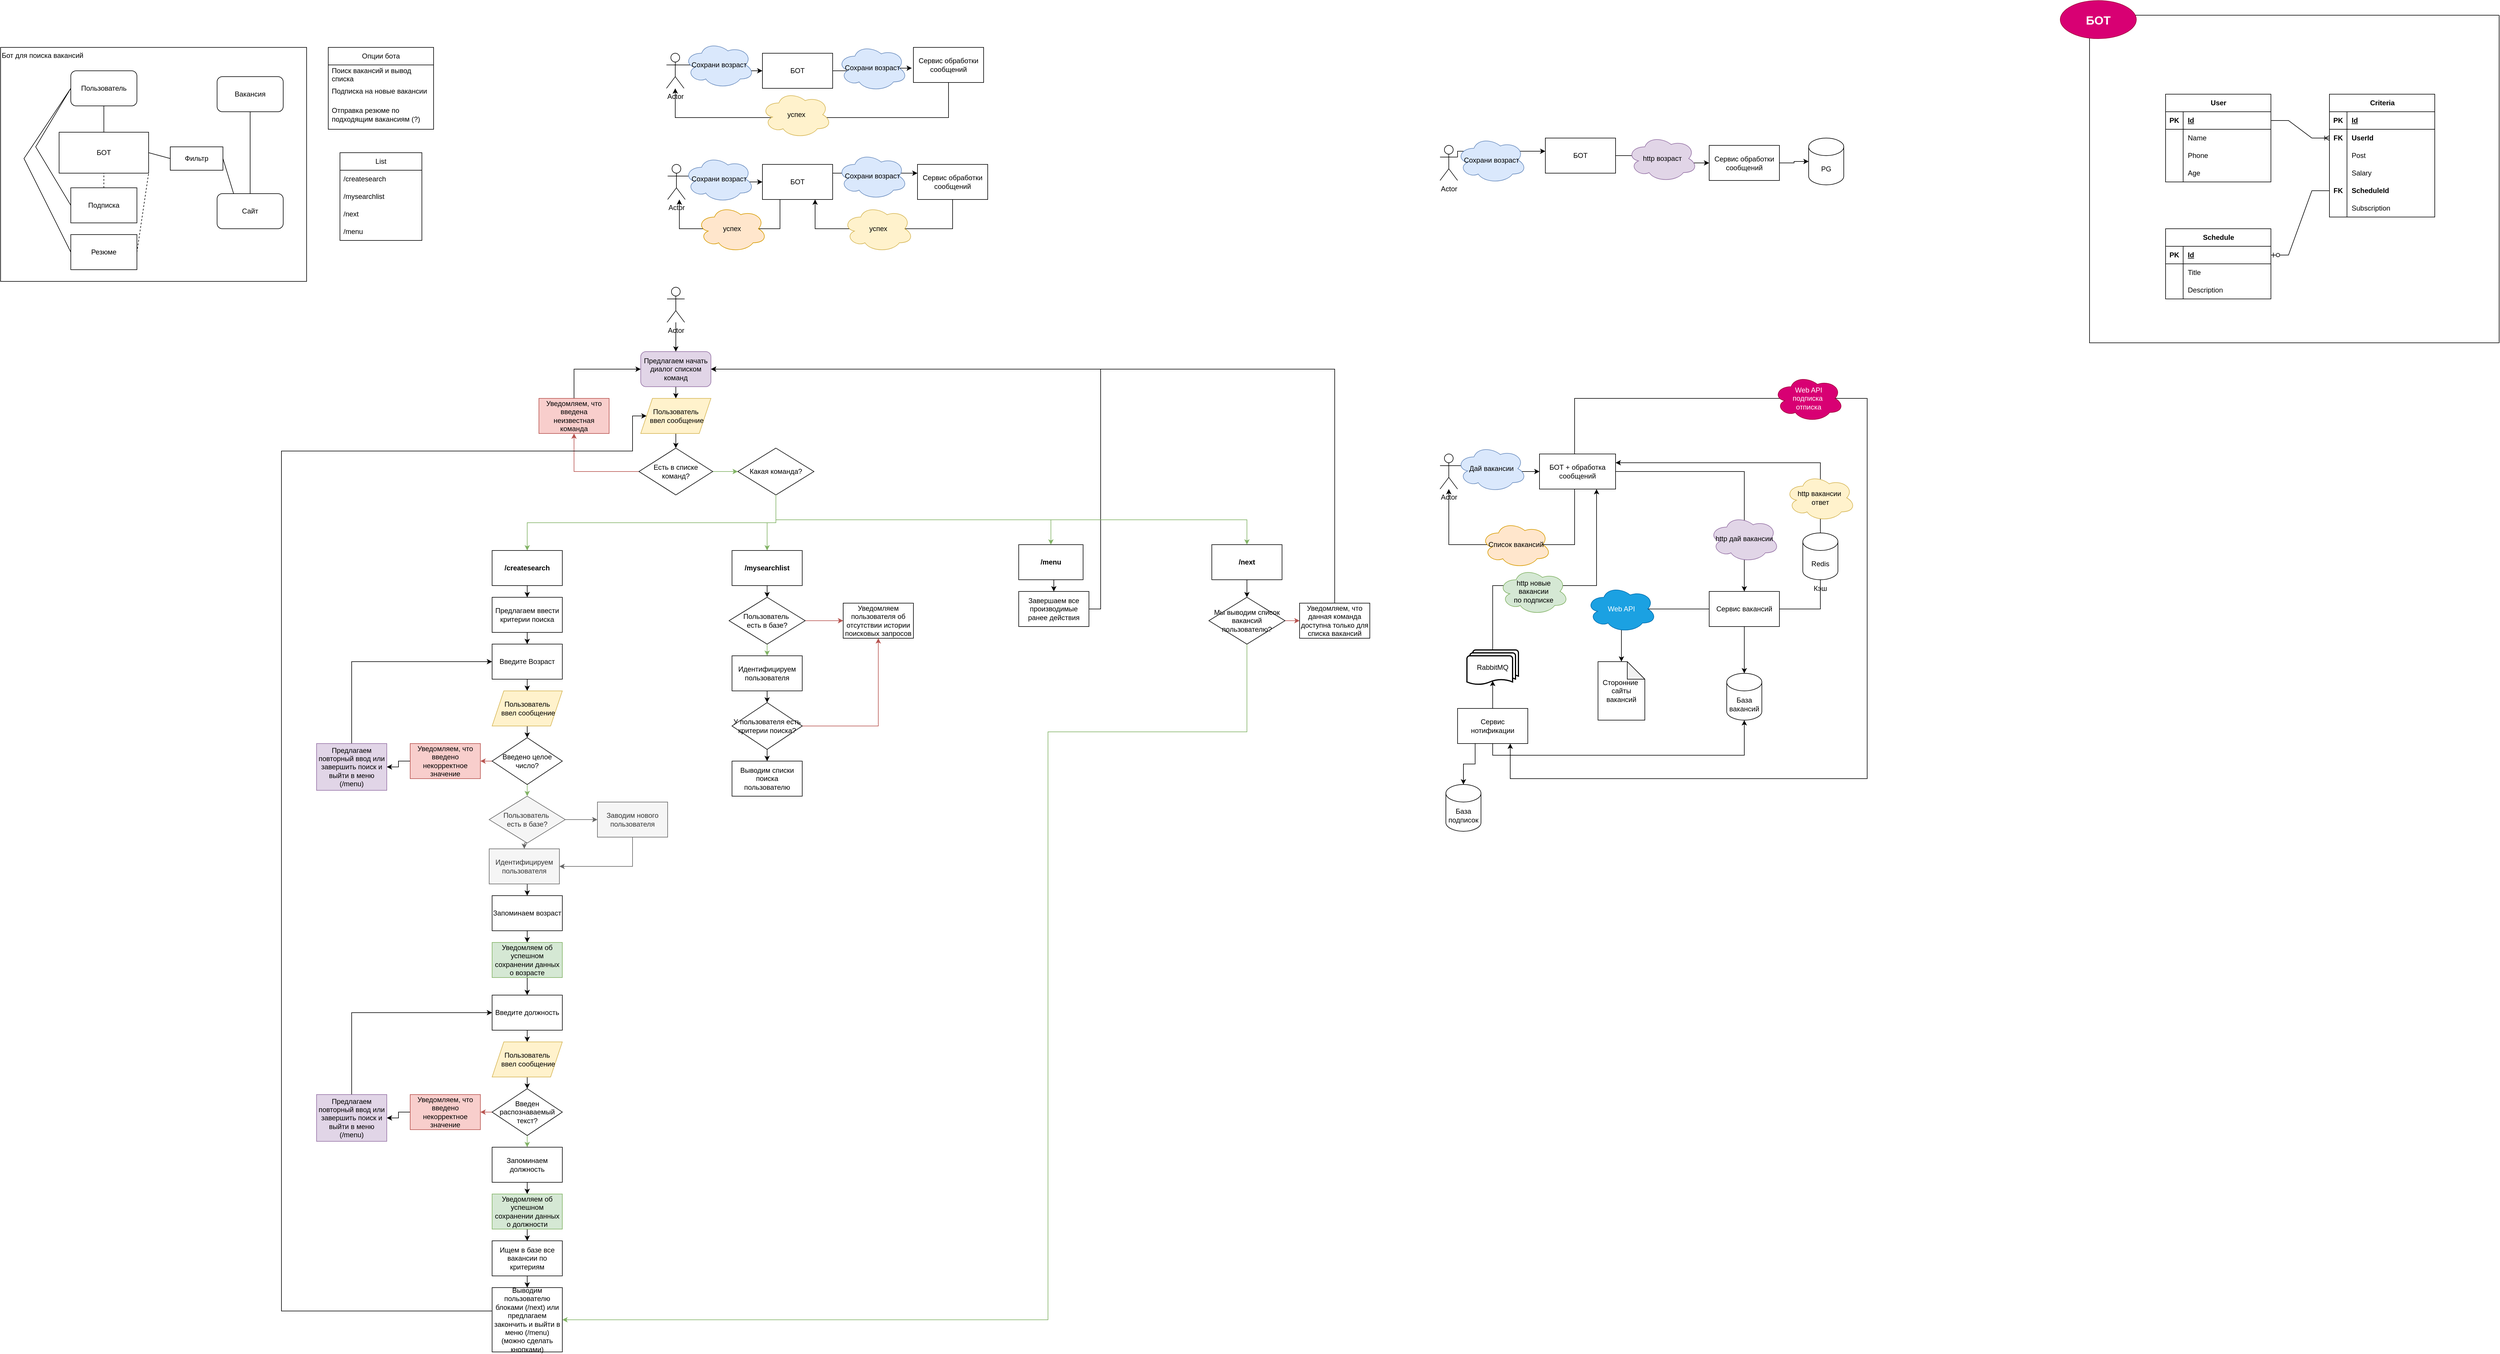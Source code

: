 <mxfile version="26.0.15">
  <diagram name="Страница — 1" id="PxiWRlju5SRMl_IQGcl_">
    <mxGraphModel dx="2810" dy="2253" grid="1" gridSize="10" guides="1" tooltips="1" connect="1" arrows="1" fold="1" page="1" pageScale="1" pageWidth="827" pageHeight="1169" math="0" shadow="0">
      <root>
        <mxCell id="0" />
        <mxCell id="1" parent="0" />
        <object label="Бот для поиска вакансий" id="4vYxt44_CAvYpNPKEf0z-1">
          <mxCell style="rounded=0;whiteSpace=wrap;html=1;align=left;verticalAlign=top;" parent="1" vertex="1">
            <mxGeometry x="-740" y="60" width="523" height="400" as="geometry" />
          </mxCell>
        </object>
        <mxCell id="4vYxt44_CAvYpNPKEf0z-2" value="Пользователь" style="rounded=1;whiteSpace=wrap;html=1;" parent="1" vertex="1">
          <mxGeometry x="-620" y="100" width="113" height="60" as="geometry" />
        </mxCell>
        <mxCell id="4vYxt44_CAvYpNPKEf0z-3" value="Вакансия" style="rounded=1;whiteSpace=wrap;html=1;" parent="1" vertex="1">
          <mxGeometry x="-370" y="110" width="113" height="60" as="geometry" />
        </mxCell>
        <mxCell id="4vYxt44_CAvYpNPKEf0z-5" value="Сайт" style="rounded=1;whiteSpace=wrap;html=1;" parent="1" vertex="1">
          <mxGeometry x="-370" y="310" width="113" height="60" as="geometry" />
        </mxCell>
        <mxCell id="4vYxt44_CAvYpNPKEf0z-6" value="" style="endArrow=none;html=1;rounded=0;entryX=0.5;entryY=1;entryDx=0;entryDy=0;exitX=0.5;exitY=0;exitDx=0;exitDy=0;" parent="1" source="4vYxt44_CAvYpNPKEf0z-5" target="4vYxt44_CAvYpNPKEf0z-3" edge="1">
          <mxGeometry width="50" height="50" relative="1" as="geometry">
            <mxPoint x="-410" y="270" as="sourcePoint" />
            <mxPoint x="-360" y="220" as="targetPoint" />
          </mxGeometry>
        </mxCell>
        <mxCell id="4vYxt44_CAvYpNPKEf0z-7" value="БОТ" style="rounded=0;whiteSpace=wrap;html=1;" parent="1" vertex="1">
          <mxGeometry x="-640" y="205" width="153" height="70" as="geometry" />
        </mxCell>
        <mxCell id="4vYxt44_CAvYpNPKEf0z-10" value="" style="endArrow=none;html=1;rounded=0;entryX=0.5;entryY=1;entryDx=0;entryDy=0;exitX=0.5;exitY=0;exitDx=0;exitDy=0;" parent="1" source="4vYxt44_CAvYpNPKEf0z-7" target="4vYxt44_CAvYpNPKEf0z-2" edge="1">
          <mxGeometry width="50" height="50" relative="1" as="geometry">
            <mxPoint x="-410" y="270" as="sourcePoint" />
            <mxPoint x="-360" y="220" as="targetPoint" />
          </mxGeometry>
        </mxCell>
        <mxCell id="4vYxt44_CAvYpNPKEf0z-12" value="Подписка" style="rounded=0;whiteSpace=wrap;html=1;" parent="1" vertex="1">
          <mxGeometry x="-620" y="300" width="113" height="60" as="geometry" />
        </mxCell>
        <mxCell id="4vYxt44_CAvYpNPKEf0z-13" value="" style="endArrow=none;html=1;rounded=0;exitX=0;exitY=0.5;exitDx=0;exitDy=0;entryX=0;entryY=0.5;entryDx=0;entryDy=0;" parent="1" source="4vYxt44_CAvYpNPKEf0z-12" target="4vYxt44_CAvYpNPKEf0z-2" edge="1">
          <mxGeometry width="50" height="50" relative="1" as="geometry">
            <mxPoint x="-560" y="300" as="sourcePoint" />
            <mxPoint x="-510" y="250" as="targetPoint" />
            <Array as="points">
              <mxPoint x="-680" y="230" />
            </Array>
          </mxGeometry>
        </mxCell>
        <mxCell id="4vYxt44_CAvYpNPKEf0z-16" value="Опции бота" style="swimlane;fontStyle=0;childLayout=stackLayout;horizontal=1;startSize=30;horizontalStack=0;resizeParent=1;resizeParentMax=0;resizeLast=0;collapsible=1;marginBottom=0;whiteSpace=wrap;html=1;" parent="1" vertex="1">
          <mxGeometry x="-180" y="60" width="180" height="140" as="geometry">
            <mxRectangle x="620" y="40" width="110" height="30" as="alternateBounds" />
          </mxGeometry>
        </mxCell>
        <mxCell id="4vYxt44_CAvYpNPKEf0z-17" value="Поиск вакансий и вывод списка" style="text;strokeColor=none;fillColor=none;align=left;verticalAlign=middle;spacingLeft=4;spacingRight=4;overflow=hidden;points=[[0,0.5],[1,0.5]];portConstraint=eastwest;rotatable=0;whiteSpace=wrap;html=1;" parent="4vYxt44_CAvYpNPKEf0z-16" vertex="1">
          <mxGeometry y="30" width="180" height="30" as="geometry" />
        </mxCell>
        <mxCell id="4vYxt44_CAvYpNPKEf0z-18" value="Подписка на новые вакансии" style="text;strokeColor=none;fillColor=none;align=left;verticalAlign=middle;spacingLeft=4;spacingRight=4;overflow=hidden;points=[[0,0.5],[1,0.5]];portConstraint=eastwest;rotatable=0;whiteSpace=wrap;html=1;" parent="4vYxt44_CAvYpNPKEf0z-16" vertex="1">
          <mxGeometry y="60" width="180" height="30" as="geometry" />
        </mxCell>
        <mxCell id="4vYxt44_CAvYpNPKEf0z-19" value="Отправка резюме по подходящим вакансиям (?)" style="text;strokeColor=none;fillColor=none;align=left;verticalAlign=middle;spacingLeft=4;spacingRight=4;overflow=hidden;points=[[0,0.5],[1,0.5]];portConstraint=eastwest;rotatable=0;whiteSpace=wrap;html=1;" parent="4vYxt44_CAvYpNPKEf0z-16" vertex="1">
          <mxGeometry y="90" width="180" height="50" as="geometry" />
        </mxCell>
        <mxCell id="4vYxt44_CAvYpNPKEf0z-20" value="Резюме" style="rounded=0;whiteSpace=wrap;html=1;" parent="1" vertex="1">
          <mxGeometry x="-620" y="380" width="113" height="60" as="geometry" />
        </mxCell>
        <mxCell id="4vYxt44_CAvYpNPKEf0z-21" value="" style="endArrow=none;html=1;rounded=0;exitX=0;exitY=0.5;exitDx=0;exitDy=0;" parent="1" source="4vYxt44_CAvYpNPKEf0z-20" edge="1">
          <mxGeometry width="50" height="50" relative="1" as="geometry">
            <mxPoint x="-350" y="320" as="sourcePoint" />
            <mxPoint x="-620" y="130" as="targetPoint" />
            <Array as="points">
              <mxPoint x="-700" y="250" />
            </Array>
          </mxGeometry>
        </mxCell>
        <mxCell id="4vYxt44_CAvYpNPKEf0z-22" value="" style="endArrow=none;dashed=1;html=1;rounded=0;entryX=1;entryY=1;entryDx=0;entryDy=0;exitX=1;exitY=0.5;exitDx=0;exitDy=0;" parent="1" source="4vYxt44_CAvYpNPKEf0z-20" target="4vYxt44_CAvYpNPKEf0z-7" edge="1">
          <mxGeometry width="50" height="50" relative="1" as="geometry">
            <mxPoint x="-410" y="330" as="sourcePoint" />
            <mxPoint x="-360" y="280" as="targetPoint" />
          </mxGeometry>
        </mxCell>
        <mxCell id="4vYxt44_CAvYpNPKEf0z-23" value="" style="endArrow=none;dashed=1;html=1;rounded=0;exitX=0.5;exitY=0;exitDx=0;exitDy=0;entryX=0.5;entryY=1;entryDx=0;entryDy=0;" parent="1" source="4vYxt44_CAvYpNPKEf0z-12" target="4vYxt44_CAvYpNPKEf0z-7" edge="1">
          <mxGeometry width="50" height="50" relative="1" as="geometry">
            <mxPoint x="-410" y="330" as="sourcePoint" />
            <mxPoint x="-360" y="280" as="targetPoint" />
          </mxGeometry>
        </mxCell>
        <mxCell id="4vYxt44_CAvYpNPKEf0z-24" value="Фильтр" style="rounded=0;whiteSpace=wrap;html=1;" parent="1" vertex="1">
          <mxGeometry x="-450" y="230" width="90" height="40" as="geometry" />
        </mxCell>
        <mxCell id="4vYxt44_CAvYpNPKEf0z-25" value="" style="endArrow=none;html=1;rounded=0;entryX=1;entryY=0.5;entryDx=0;entryDy=0;exitX=0;exitY=0.5;exitDx=0;exitDy=0;" parent="1" source="4vYxt44_CAvYpNPKEf0z-24" target="4vYxt44_CAvYpNPKEf0z-7" edge="1">
          <mxGeometry width="50" height="50" relative="1" as="geometry">
            <mxPoint x="-410" y="330" as="sourcePoint" />
            <mxPoint x="-360" y="280" as="targetPoint" />
          </mxGeometry>
        </mxCell>
        <mxCell id="4vYxt44_CAvYpNPKEf0z-27" value="" style="endArrow=none;html=1;rounded=0;entryX=1;entryY=0.5;entryDx=0;entryDy=0;exitX=0.25;exitY=0;exitDx=0;exitDy=0;" parent="1" source="4vYxt44_CAvYpNPKEf0z-5" target="4vYxt44_CAvYpNPKEf0z-24" edge="1">
          <mxGeometry width="50" height="50" relative="1" as="geometry">
            <mxPoint x="-410" y="330" as="sourcePoint" />
            <mxPoint x="-360" y="280" as="targetPoint" />
          </mxGeometry>
        </mxCell>
        <mxCell id="38Pmqb4Eqk_W6jEw18lp-6" style="edgeStyle=orthogonalEdgeStyle;rounded=0;orthogonalLoop=1;jettySize=auto;html=1;exitX=0.5;exitY=1;exitDx=0;exitDy=0;entryX=0.5;entryY=0;entryDx=0;entryDy=0;" parent="1" source="38Pmqb4Eqk_W6jEw18lp-1" target="38Pmqb4Eqk_W6jEw18lp-3" edge="1">
          <mxGeometry relative="1" as="geometry" />
        </mxCell>
        <mxCell id="38Pmqb4Eqk_W6jEw18lp-1" value="Пользователь&lt;div&gt;&amp;nbsp;ввел сообщение&lt;/div&gt;" style="shape=parallelogram;perimeter=parallelogramPerimeter;whiteSpace=wrap;html=1;fixedSize=1;fillColor=#fff2cc;strokeColor=#d6b656;" parent="1" vertex="1">
          <mxGeometry x="354" y="660" width="120" height="60" as="geometry" />
        </mxCell>
        <object label="" Нет="" id="38Pmqb4Eqk_W6jEw18lp-10">
          <mxCell style="edgeStyle=orthogonalEdgeStyle;rounded=0;orthogonalLoop=1;jettySize=auto;html=1;exitX=0;exitY=0.5;exitDx=0;exitDy=0;entryX=0.5;entryY=1;entryDx=0;entryDy=0;fillColor=#f8cecc;strokeColor=#b85450;" parent="1" source="38Pmqb4Eqk_W6jEw18lp-3" target="38Pmqb4Eqk_W6jEw18lp-9" edge="1">
            <mxGeometry relative="1" as="geometry" />
          </mxCell>
        </object>
        <mxCell id="38Pmqb4Eqk_W6jEw18lp-21" style="edgeStyle=orthogonalEdgeStyle;rounded=0;orthogonalLoop=1;jettySize=auto;html=1;exitX=1;exitY=0.5;exitDx=0;exitDy=0;entryX=0;entryY=0.5;entryDx=0;entryDy=0;fillColor=#d5e8d4;strokeColor=#82b366;" parent="1" source="38Pmqb4Eqk_W6jEw18lp-3" target="38Pmqb4Eqk_W6jEw18lp-13" edge="1">
          <mxGeometry relative="1" as="geometry" />
        </mxCell>
        <mxCell id="38Pmqb4Eqk_W6jEw18lp-3" value="Есть в списке команд?" style="rhombus;whiteSpace=wrap;html=1;" parent="1" vertex="1">
          <mxGeometry x="351" y="745" width="126" height="80" as="geometry" />
        </mxCell>
        <mxCell id="38Pmqb4Eqk_W6jEw18lp-8" style="edgeStyle=orthogonalEdgeStyle;rounded=0;orthogonalLoop=1;jettySize=auto;html=1;exitX=0.5;exitY=1;exitDx=0;exitDy=0;entryX=0.5;entryY=0;entryDx=0;entryDy=0;" parent="1" source="38Pmqb4Eqk_W6jEw18lp-7" target="38Pmqb4Eqk_W6jEw18lp-1" edge="1">
          <mxGeometry relative="1" as="geometry" />
        </mxCell>
        <mxCell id="38Pmqb4Eqk_W6jEw18lp-7" value="Предлагаем начать диалог списком команд" style="rounded=1;whiteSpace=wrap;html=1;fillColor=#e1d5e7;strokeColor=#9673a6;" parent="1" vertex="1">
          <mxGeometry x="354" y="580" width="120" height="60" as="geometry" />
        </mxCell>
        <mxCell id="38Pmqb4Eqk_W6jEw18lp-11" style="edgeStyle=orthogonalEdgeStyle;rounded=0;orthogonalLoop=1;jettySize=auto;html=1;exitX=0.5;exitY=0;exitDx=0;exitDy=0;entryX=0;entryY=0.5;entryDx=0;entryDy=0;" parent="1" source="38Pmqb4Eqk_W6jEw18lp-9" target="38Pmqb4Eqk_W6jEw18lp-7" edge="1">
          <mxGeometry relative="1" as="geometry" />
        </mxCell>
        <mxCell id="38Pmqb4Eqk_W6jEw18lp-9" value="Уведомляем, что введена неизвестная команда" style="rounded=0;whiteSpace=wrap;html=1;fillColor=#f8cecc;strokeColor=#b85450;" parent="1" vertex="1">
          <mxGeometry x="180" y="660" width="120" height="60" as="geometry" />
        </mxCell>
        <mxCell id="38Pmqb4Eqk_W6jEw18lp-23" style="edgeStyle=orthogonalEdgeStyle;rounded=0;orthogonalLoop=1;jettySize=auto;html=1;exitX=0.5;exitY=1;exitDx=0;exitDy=0;entryX=0.5;entryY=0;entryDx=0;entryDy=0;fillColor=#d5e8d4;strokeColor=#82b366;" parent="1" source="38Pmqb4Eqk_W6jEw18lp-13" target="38Pmqb4Eqk_W6jEw18lp-22" edge="1">
          <mxGeometry relative="1" as="geometry" />
        </mxCell>
        <mxCell id="38Pmqb4Eqk_W6jEw18lp-68" style="edgeStyle=orthogonalEdgeStyle;rounded=0;orthogonalLoop=1;jettySize=auto;html=1;exitX=0.5;exitY=1;exitDx=0;exitDy=0;entryX=0.5;entryY=0;entryDx=0;entryDy=0;fillColor=#d5e8d4;strokeColor=#82b366;" parent="1" source="38Pmqb4Eqk_W6jEw18lp-13" target="38Pmqb4Eqk_W6jEw18lp-67" edge="1">
          <mxGeometry relative="1" as="geometry" />
        </mxCell>
        <mxCell id="38Pmqb4Eqk_W6jEw18lp-123" style="edgeStyle=orthogonalEdgeStyle;rounded=0;orthogonalLoop=1;jettySize=auto;html=1;exitX=0.5;exitY=1;exitDx=0;exitDy=0;entryX=0.5;entryY=0;entryDx=0;entryDy=0;fillColor=#d5e8d4;strokeColor=#82b366;" parent="1" source="38Pmqb4Eqk_W6jEw18lp-13" target="38Pmqb4Eqk_W6jEw18lp-121" edge="1">
          <mxGeometry relative="1" as="geometry" />
        </mxCell>
        <mxCell id="38Pmqb4Eqk_W6jEw18lp-13" value="&lt;div style=&quot;text-align: left;&quot;&gt;&lt;span style=&quot;background-color: transparent; color: light-dark(rgb(0, 0, 0), rgb(255, 255, 255));&quot;&gt;Какая команда?&lt;/span&gt;&lt;/div&gt;" style="rhombus;whiteSpace=wrap;html=1;" parent="1" vertex="1">
          <mxGeometry x="520" y="745" width="130" height="80" as="geometry" />
        </mxCell>
        <mxCell id="38Pmqb4Eqk_W6jEw18lp-16" value="List" style="swimlane;fontStyle=0;childLayout=stackLayout;horizontal=1;startSize=30;horizontalStack=0;resizeParent=1;resizeParentMax=0;resizeLast=0;collapsible=1;marginBottom=0;whiteSpace=wrap;html=1;" parent="1" vertex="1">
          <mxGeometry x="-160" y="240" width="140" height="150" as="geometry" />
        </mxCell>
        <mxCell id="38Pmqb4Eqk_W6jEw18lp-104" value="/createsearch" style="text;strokeColor=none;fillColor=none;align=left;verticalAlign=middle;spacingLeft=4;spacingRight=4;overflow=hidden;points=[[0,0.5],[1,0.5]];portConstraint=eastwest;rotatable=0;whiteSpace=wrap;html=1;" parent="38Pmqb4Eqk_W6jEw18lp-16" vertex="1">
          <mxGeometry y="30" width="140" height="30" as="geometry" />
        </mxCell>
        <mxCell id="38Pmqb4Eqk_W6jEw18lp-18" value="/mysearchlist" style="text;strokeColor=none;fillColor=none;align=left;verticalAlign=middle;spacingLeft=4;spacingRight=4;overflow=hidden;points=[[0,0.5],[1,0.5]];portConstraint=eastwest;rotatable=0;whiteSpace=wrap;html=1;" parent="38Pmqb4Eqk_W6jEw18lp-16" vertex="1">
          <mxGeometry y="60" width="140" height="30" as="geometry" />
        </mxCell>
        <mxCell id="38Pmqb4Eqk_W6jEw18lp-116" value="/next" style="text;strokeColor=none;fillColor=none;align=left;verticalAlign=middle;spacingLeft=4;spacingRight=4;overflow=hidden;points=[[0,0.5],[1,0.5]];portConstraint=eastwest;rotatable=0;whiteSpace=wrap;html=1;" parent="38Pmqb4Eqk_W6jEw18lp-16" vertex="1">
          <mxGeometry y="90" width="140" height="30" as="geometry" />
        </mxCell>
        <mxCell id="38Pmqb4Eqk_W6jEw18lp-19" value="/menu" style="text;strokeColor=none;fillColor=none;align=left;verticalAlign=middle;spacingLeft=4;spacingRight=4;overflow=hidden;points=[[0,0.5],[1,0.5]];portConstraint=eastwest;rotatable=0;whiteSpace=wrap;html=1;" parent="38Pmqb4Eqk_W6jEw18lp-16" vertex="1">
          <mxGeometry y="120" width="140" height="30" as="geometry" />
        </mxCell>
        <mxCell id="38Pmqb4Eqk_W6jEw18lp-25" value="" style="edgeStyle=orthogonalEdgeStyle;rounded=0;orthogonalLoop=1;jettySize=auto;html=1;" parent="1" source="38Pmqb4Eqk_W6jEw18lp-22" target="38Pmqb4Eqk_W6jEw18lp-24" edge="1">
          <mxGeometry relative="1" as="geometry" />
        </mxCell>
        <mxCell id="38Pmqb4Eqk_W6jEw18lp-22" value="&lt;b&gt;/createsearch&lt;/b&gt;" style="rounded=0;whiteSpace=wrap;html=1;" parent="1" vertex="1">
          <mxGeometry x="100" y="920" width="120" height="60" as="geometry" />
        </mxCell>
        <mxCell id="38Pmqb4Eqk_W6jEw18lp-27" value="" style="edgeStyle=orthogonalEdgeStyle;rounded=0;orthogonalLoop=1;jettySize=auto;html=1;" parent="1" source="38Pmqb4Eqk_W6jEw18lp-24" target="38Pmqb4Eqk_W6jEw18lp-26" edge="1">
          <mxGeometry relative="1" as="geometry" />
        </mxCell>
        <mxCell id="38Pmqb4Eqk_W6jEw18lp-24" value="Предлагаем ввести критерии поиска" style="rounded=0;whiteSpace=wrap;html=1;" parent="1" vertex="1">
          <mxGeometry x="100" y="1000" width="120" height="60" as="geometry" />
        </mxCell>
        <mxCell id="38Pmqb4Eqk_W6jEw18lp-31" style="edgeStyle=orthogonalEdgeStyle;rounded=0;orthogonalLoop=1;jettySize=auto;html=1;exitX=0.5;exitY=1;exitDx=0;exitDy=0;entryX=0.5;entryY=0;entryDx=0;entryDy=0;" parent="1" source="38Pmqb4Eqk_W6jEw18lp-26" target="38Pmqb4Eqk_W6jEw18lp-30" edge="1">
          <mxGeometry relative="1" as="geometry" />
        </mxCell>
        <mxCell id="38Pmqb4Eqk_W6jEw18lp-26" value="Введите Возраст" style="rounded=0;whiteSpace=wrap;html=1;" parent="1" vertex="1">
          <mxGeometry x="100" y="1080" width="120" height="60" as="geometry" />
        </mxCell>
        <mxCell id="38Pmqb4Eqk_W6jEw18lp-34" style="edgeStyle=orthogonalEdgeStyle;rounded=0;orthogonalLoop=1;jettySize=auto;html=1;exitX=0.5;exitY=1;exitDx=0;exitDy=0;entryX=0.5;entryY=0;entryDx=0;entryDy=0;" parent="1" source="38Pmqb4Eqk_W6jEw18lp-30" edge="1">
          <mxGeometry relative="1" as="geometry">
            <mxPoint x="160" y="1240" as="targetPoint" />
          </mxGeometry>
        </mxCell>
        <mxCell id="38Pmqb4Eqk_W6jEw18lp-30" value="Пользователь&lt;div&gt;&amp;nbsp;ввел сообщение&lt;/div&gt;" style="shape=parallelogram;perimeter=parallelogramPerimeter;whiteSpace=wrap;html=1;fixedSize=1;fillColor=#fff2cc;strokeColor=#d6b656;" parent="1" vertex="1">
          <mxGeometry x="100" y="1160" width="120" height="60" as="geometry" />
        </mxCell>
        <mxCell id="38Pmqb4Eqk_W6jEw18lp-38" style="edgeStyle=orthogonalEdgeStyle;rounded=0;orthogonalLoop=1;jettySize=auto;html=1;exitX=0;exitY=0.5;exitDx=0;exitDy=0;entryX=1;entryY=0.5;entryDx=0;entryDy=0;fillColor=#f8cecc;strokeColor=#b85450;" parent="1" source="38Pmqb4Eqk_W6jEw18lp-35" target="38Pmqb4Eqk_W6jEw18lp-37" edge="1">
          <mxGeometry relative="1" as="geometry" />
        </mxCell>
        <mxCell id="38Pmqb4Eqk_W6jEw18lp-106" style="edgeStyle=orthogonalEdgeStyle;rounded=0;orthogonalLoop=1;jettySize=auto;html=1;exitX=0.5;exitY=1;exitDx=0;exitDy=0;entryX=0.5;entryY=0;entryDx=0;entryDy=0;fillColor=#d5e8d4;strokeColor=#82b366;" parent="1" source="38Pmqb4Eqk_W6jEw18lp-35" target="38Pmqb4Eqk_W6jEw18lp-97" edge="1">
          <mxGeometry relative="1" as="geometry" />
        </mxCell>
        <mxCell id="38Pmqb4Eqk_W6jEw18lp-35" value="Введено целое число?" style="rhombus;whiteSpace=wrap;html=1;" parent="1" vertex="1">
          <mxGeometry x="100" y="1240" width="120" height="80" as="geometry" />
        </mxCell>
        <mxCell id="38Pmqb4Eqk_W6jEw18lp-40" style="edgeStyle=orthogonalEdgeStyle;rounded=0;orthogonalLoop=1;jettySize=auto;html=1;exitX=0;exitY=0.5;exitDx=0;exitDy=0;entryX=1;entryY=0.5;entryDx=0;entryDy=0;" parent="1" source="38Pmqb4Eqk_W6jEw18lp-37" target="38Pmqb4Eqk_W6jEw18lp-39" edge="1">
          <mxGeometry relative="1" as="geometry" />
        </mxCell>
        <mxCell id="38Pmqb4Eqk_W6jEw18lp-37" value="Уведомляем, что введено некорректное значение" style="rounded=0;whiteSpace=wrap;html=1;fillColor=#f8cecc;strokeColor=#b85450;" parent="1" vertex="1">
          <mxGeometry x="-40" y="1250" width="120" height="60" as="geometry" />
        </mxCell>
        <mxCell id="38Pmqb4Eqk_W6jEw18lp-41" style="edgeStyle=orthogonalEdgeStyle;rounded=0;orthogonalLoop=1;jettySize=auto;html=1;exitX=0.5;exitY=0;exitDx=0;exitDy=0;entryX=0;entryY=0.5;entryDx=0;entryDy=0;" parent="1" source="38Pmqb4Eqk_W6jEw18lp-39" target="38Pmqb4Eqk_W6jEw18lp-26" edge="1">
          <mxGeometry relative="1" as="geometry" />
        </mxCell>
        <mxCell id="38Pmqb4Eqk_W6jEw18lp-39" value="Предлагаем повторный ввод или завершить поиск и выйти в меню (&lt;span style=&quot;text-align: left;&quot;&gt;/menu&lt;/span&gt;)" style="rounded=0;whiteSpace=wrap;html=1;fillColor=#e1d5e7;strokeColor=#9673a6;" parent="1" vertex="1">
          <mxGeometry x="-200" y="1250" width="120" height="80" as="geometry" />
        </mxCell>
        <mxCell id="38Pmqb4Eqk_W6jEw18lp-61" style="edgeStyle=orthogonalEdgeStyle;rounded=0;orthogonalLoop=1;jettySize=auto;html=1;exitX=0.5;exitY=1;exitDx=0;exitDy=0;entryX=0.5;entryY=0;entryDx=0;entryDy=0;" parent="1" source="38Pmqb4Eqk_W6jEw18lp-43" target="38Pmqb4Eqk_W6jEw18lp-60" edge="1">
          <mxGeometry relative="1" as="geometry" />
        </mxCell>
        <mxCell id="38Pmqb4Eqk_W6jEw18lp-43" value="Запоминаем возраст" style="rounded=0;whiteSpace=wrap;html=1;" parent="1" vertex="1">
          <mxGeometry x="100" y="1510" width="120" height="60" as="geometry" />
        </mxCell>
        <mxCell id="38Pmqb4Eqk_W6jEw18lp-46" style="edgeStyle=orthogonalEdgeStyle;rounded=0;orthogonalLoop=1;jettySize=auto;html=1;exitX=0.5;exitY=1;exitDx=0;exitDy=0;entryX=0.5;entryY=0;entryDx=0;entryDy=0;" parent="1" source="38Pmqb4Eqk_W6jEw18lp-47" target="38Pmqb4Eqk_W6jEw18lp-49" edge="1">
          <mxGeometry relative="1" as="geometry" />
        </mxCell>
        <mxCell id="38Pmqb4Eqk_W6jEw18lp-47" value="Введите должность" style="rounded=0;whiteSpace=wrap;html=1;" parent="1" vertex="1">
          <mxGeometry x="100" y="1680" width="120" height="60" as="geometry" />
        </mxCell>
        <mxCell id="38Pmqb4Eqk_W6jEw18lp-48" style="edgeStyle=orthogonalEdgeStyle;rounded=0;orthogonalLoop=1;jettySize=auto;html=1;exitX=0.5;exitY=1;exitDx=0;exitDy=0;entryX=0.5;entryY=0;entryDx=0;entryDy=0;" parent="1" source="38Pmqb4Eqk_W6jEw18lp-49" edge="1">
          <mxGeometry relative="1" as="geometry">
            <mxPoint x="160" y="1840" as="targetPoint" />
          </mxGeometry>
        </mxCell>
        <mxCell id="38Pmqb4Eqk_W6jEw18lp-49" value="Пользователь&lt;div&gt;&amp;nbsp;ввел сообщение&lt;/div&gt;" style="shape=parallelogram;perimeter=parallelogramPerimeter;whiteSpace=wrap;html=1;fixedSize=1;fillColor=#fff2cc;strokeColor=#d6b656;" parent="1" vertex="1">
          <mxGeometry x="100" y="1760" width="120" height="60" as="geometry" />
        </mxCell>
        <mxCell id="38Pmqb4Eqk_W6jEw18lp-50" style="edgeStyle=orthogonalEdgeStyle;rounded=0;orthogonalLoop=1;jettySize=auto;html=1;exitX=0;exitY=0.5;exitDx=0;exitDy=0;entryX=1;entryY=0.5;entryDx=0;entryDy=0;fillColor=#f8cecc;strokeColor=#b85450;" parent="1" target="38Pmqb4Eqk_W6jEw18lp-52" edge="1">
          <mxGeometry relative="1" as="geometry">
            <mxPoint x="100" y="1880" as="sourcePoint" />
          </mxGeometry>
        </mxCell>
        <mxCell id="38Pmqb4Eqk_W6jEw18lp-51" style="edgeStyle=orthogonalEdgeStyle;rounded=0;orthogonalLoop=1;jettySize=auto;html=1;exitX=0;exitY=0.5;exitDx=0;exitDy=0;entryX=1;entryY=0.5;entryDx=0;entryDy=0;" parent="1" source="38Pmqb4Eqk_W6jEw18lp-52" target="38Pmqb4Eqk_W6jEw18lp-54" edge="1">
          <mxGeometry relative="1" as="geometry" />
        </mxCell>
        <mxCell id="38Pmqb4Eqk_W6jEw18lp-52" value="Уведомляем, что введено некорректное значение" style="rounded=0;whiteSpace=wrap;html=1;fillColor=#f8cecc;strokeColor=#b85450;" parent="1" vertex="1">
          <mxGeometry x="-40" y="1850" width="120" height="60" as="geometry" />
        </mxCell>
        <mxCell id="38Pmqb4Eqk_W6jEw18lp-53" style="edgeStyle=orthogonalEdgeStyle;rounded=0;orthogonalLoop=1;jettySize=auto;html=1;exitX=0.5;exitY=0;exitDx=0;exitDy=0;entryX=0;entryY=0.5;entryDx=0;entryDy=0;" parent="1" source="38Pmqb4Eqk_W6jEw18lp-54" target="38Pmqb4Eqk_W6jEw18lp-47" edge="1">
          <mxGeometry relative="1" as="geometry" />
        </mxCell>
        <mxCell id="38Pmqb4Eqk_W6jEw18lp-54" value="Предлагаем повторный ввод или завершить поиск и выйти в меню (&lt;span style=&quot;text-align: left;&quot;&gt;/menu&lt;/span&gt;)" style="rounded=0;whiteSpace=wrap;html=1;fillColor=#e1d5e7;strokeColor=#9673a6;" parent="1" vertex="1">
          <mxGeometry x="-200" y="1850" width="120" height="80" as="geometry" />
        </mxCell>
        <mxCell id="38Pmqb4Eqk_W6jEw18lp-59" style="edgeStyle=orthogonalEdgeStyle;rounded=0;orthogonalLoop=1;jettySize=auto;html=1;exitX=0.5;exitY=1;exitDx=0;exitDy=0;entryX=0.5;entryY=0;entryDx=0;entryDy=0;fillColor=#d5e8d4;strokeColor=#82b366;" parent="1" source="38Pmqb4Eqk_W6jEw18lp-56" target="38Pmqb4Eqk_W6jEw18lp-57" edge="1">
          <mxGeometry relative="1" as="geometry" />
        </mxCell>
        <mxCell id="38Pmqb4Eqk_W6jEw18lp-56" value="Введен распознаваемый текст?" style="rhombus;whiteSpace=wrap;html=1;" parent="1" vertex="1">
          <mxGeometry x="100" y="1840" width="120" height="80" as="geometry" />
        </mxCell>
        <mxCell id="38Pmqb4Eqk_W6jEw18lp-64" style="edgeStyle=orthogonalEdgeStyle;rounded=0;orthogonalLoop=1;jettySize=auto;html=1;exitX=0.5;exitY=1;exitDx=0;exitDy=0;entryX=0.5;entryY=0;entryDx=0;entryDy=0;" parent="1" source="38Pmqb4Eqk_W6jEw18lp-57" target="38Pmqb4Eqk_W6jEw18lp-63" edge="1">
          <mxGeometry relative="1" as="geometry" />
        </mxCell>
        <mxCell id="38Pmqb4Eqk_W6jEw18lp-57" value="Запоминаем должность" style="rounded=0;whiteSpace=wrap;html=1;" parent="1" vertex="1">
          <mxGeometry x="100" y="1940" width="120" height="60" as="geometry" />
        </mxCell>
        <mxCell id="38Pmqb4Eqk_W6jEw18lp-62" style="edgeStyle=orthogonalEdgeStyle;rounded=0;orthogonalLoop=1;jettySize=auto;html=1;exitX=0.5;exitY=1;exitDx=0;exitDy=0;entryX=0.5;entryY=0;entryDx=0;entryDy=0;" parent="1" source="38Pmqb4Eqk_W6jEw18lp-60" target="38Pmqb4Eqk_W6jEw18lp-47" edge="1">
          <mxGeometry relative="1" as="geometry" />
        </mxCell>
        <mxCell id="38Pmqb4Eqk_W6jEw18lp-60" value="Уведомляем об успешном сохранении данных о возрасте" style="rounded=0;whiteSpace=wrap;html=1;fillColor=#d5e8d4;strokeColor=#82b366;" parent="1" vertex="1">
          <mxGeometry x="100" y="1590" width="120" height="60" as="geometry" />
        </mxCell>
        <mxCell id="38Pmqb4Eqk_W6jEw18lp-112" style="edgeStyle=orthogonalEdgeStyle;rounded=0;orthogonalLoop=1;jettySize=auto;html=1;exitX=0.5;exitY=1;exitDx=0;exitDy=0;entryX=0.5;entryY=0;entryDx=0;entryDy=0;" parent="1" source="38Pmqb4Eqk_W6jEw18lp-63" target="38Pmqb4Eqk_W6jEw18lp-111" edge="1">
          <mxGeometry relative="1" as="geometry" />
        </mxCell>
        <mxCell id="38Pmqb4Eqk_W6jEw18lp-63" value="Уведомляем об успешном сохранении данных о должности" style="rounded=0;whiteSpace=wrap;html=1;fillColor=#d5e8d4;strokeColor=#82b366;" parent="1" vertex="1">
          <mxGeometry x="100" y="2020" width="120" height="60" as="geometry" />
        </mxCell>
        <mxCell id="38Pmqb4Eqk_W6jEw18lp-70" style="edgeStyle=orthogonalEdgeStyle;rounded=0;orthogonalLoop=1;jettySize=auto;html=1;exitX=0.5;exitY=1;exitDx=0;exitDy=0;entryX=0.5;entryY=0;entryDx=0;entryDy=0;" parent="1" source="38Pmqb4Eqk_W6jEw18lp-67" edge="1">
          <mxGeometry relative="1" as="geometry">
            <mxPoint x="570" y="1000" as="targetPoint" />
          </mxGeometry>
        </mxCell>
        <mxCell id="38Pmqb4Eqk_W6jEw18lp-67" value="&lt;span style=&quot;text-align: left;&quot;&gt;&lt;b&gt;/mysearchlist&lt;/b&gt;&lt;/span&gt;" style="rounded=0;whiteSpace=wrap;html=1;" parent="1" vertex="1">
          <mxGeometry x="510" y="920" width="120" height="60" as="geometry" />
        </mxCell>
        <mxCell id="38Pmqb4Eqk_W6jEw18lp-84" style="edgeStyle=orthogonalEdgeStyle;rounded=0;orthogonalLoop=1;jettySize=auto;html=1;exitX=1;exitY=0.5;exitDx=0;exitDy=0;entryX=0;entryY=0.5;entryDx=0;entryDy=0;fillColor=#f8cecc;strokeColor=#b85450;" parent="1" source="38Pmqb4Eqk_W6jEw18lp-85" target="38Pmqb4Eqk_W6jEw18lp-89" edge="1">
          <mxGeometry relative="1" as="geometry" />
        </mxCell>
        <mxCell id="38Pmqb4Eqk_W6jEw18lp-90" style="edgeStyle=orthogonalEdgeStyle;rounded=0;orthogonalLoop=1;jettySize=auto;html=1;exitX=0.5;exitY=1;exitDx=0;exitDy=0;entryX=0.5;entryY=0;entryDx=0;entryDy=0;fillColor=#d5e8d4;strokeColor=#82b366;" parent="1" source="38Pmqb4Eqk_W6jEw18lp-85" target="38Pmqb4Eqk_W6jEw18lp-87" edge="1">
          <mxGeometry relative="1" as="geometry" />
        </mxCell>
        <mxCell id="38Pmqb4Eqk_W6jEw18lp-85" value="Пользователь&amp;nbsp;&lt;div&gt;есть в базе?&lt;/div&gt;" style="rhombus;whiteSpace=wrap;html=1;" parent="1" vertex="1">
          <mxGeometry x="505" y="1000" width="130" height="80" as="geometry" />
        </mxCell>
        <mxCell id="38Pmqb4Eqk_W6jEw18lp-92" style="edgeStyle=orthogonalEdgeStyle;rounded=0;orthogonalLoop=1;jettySize=auto;html=1;exitX=0.5;exitY=1;exitDx=0;exitDy=0;entryX=0.5;entryY=0;entryDx=0;entryDy=0;" parent="1" source="38Pmqb4Eqk_W6jEw18lp-87" edge="1">
          <mxGeometry relative="1" as="geometry">
            <mxPoint x="570" y="1180" as="targetPoint" />
          </mxGeometry>
        </mxCell>
        <mxCell id="38Pmqb4Eqk_W6jEw18lp-87" value="Идентифицируем пользователя" style="rounded=0;whiteSpace=wrap;html=1;" parent="1" vertex="1">
          <mxGeometry x="510" y="1100" width="120" height="60" as="geometry" />
        </mxCell>
        <mxCell id="38Pmqb4Eqk_W6jEw18lp-89" value="Уведомляем пользователя об отсутствии истории поисковых запросов" style="rounded=0;whiteSpace=wrap;html=1;" parent="1" vertex="1">
          <mxGeometry x="700" y="1010" width="120" height="60" as="geometry" />
        </mxCell>
        <mxCell id="38Pmqb4Eqk_W6jEw18lp-94" style="edgeStyle=orthogonalEdgeStyle;rounded=0;orthogonalLoop=1;jettySize=auto;html=1;exitX=1;exitY=0.5;exitDx=0;exitDy=0;entryX=0.5;entryY=1;entryDx=0;entryDy=0;fillColor=#f8cecc;strokeColor=#b85450;" parent="1" source="38Pmqb4Eqk_W6jEw18lp-93" target="38Pmqb4Eqk_W6jEw18lp-89" edge="1">
          <mxGeometry relative="1" as="geometry" />
        </mxCell>
        <mxCell id="38Pmqb4Eqk_W6jEw18lp-120" style="edgeStyle=orthogonalEdgeStyle;rounded=0;orthogonalLoop=1;jettySize=auto;html=1;exitX=0.5;exitY=1;exitDx=0;exitDy=0;entryX=0.5;entryY=0;entryDx=0;entryDy=0;" parent="1" source="38Pmqb4Eqk_W6jEw18lp-93" target="38Pmqb4Eqk_W6jEw18lp-119" edge="1">
          <mxGeometry relative="1" as="geometry" />
        </mxCell>
        <mxCell id="38Pmqb4Eqk_W6jEw18lp-93" value="У пользователя есть критерии поиска?" style="rhombus;whiteSpace=wrap;html=1;" parent="1" vertex="1">
          <mxGeometry x="510" y="1180" width="120" height="80" as="geometry" />
        </mxCell>
        <mxCell id="38Pmqb4Eqk_W6jEw18lp-96" style="edgeStyle=orthogonalEdgeStyle;rounded=0;orthogonalLoop=1;jettySize=auto;html=1;exitX=1;exitY=0.5;exitDx=0;exitDy=0;entryX=0;entryY=0.5;entryDx=0;entryDy=0;fillColor=#f5f5f5;strokeColor=#666666;" parent="1" source="38Pmqb4Eqk_W6jEw18lp-97" target="38Pmqb4Eqk_W6jEw18lp-101" edge="1">
          <mxGeometry relative="1" as="geometry" />
        </mxCell>
        <mxCell id="38Pmqb4Eqk_W6jEw18lp-109" style="edgeStyle=orthogonalEdgeStyle;rounded=0;orthogonalLoop=1;jettySize=auto;html=1;exitX=0.5;exitY=1;exitDx=0;exitDy=0;entryX=0.5;entryY=0;entryDx=0;entryDy=0;fillColor=#f5f5f5;strokeColor=#666666;" parent="1" source="38Pmqb4Eqk_W6jEw18lp-97" target="38Pmqb4Eqk_W6jEw18lp-99" edge="1">
          <mxGeometry relative="1" as="geometry" />
        </mxCell>
        <mxCell id="38Pmqb4Eqk_W6jEw18lp-97" value="Пользователь&amp;nbsp;&lt;div&gt;есть в базе?&lt;/div&gt;" style="rhombus;whiteSpace=wrap;html=1;fillColor=#f5f5f5;fontColor=#333333;strokeColor=#666666;" parent="1" vertex="1">
          <mxGeometry x="95" y="1340" width="130" height="80" as="geometry" />
        </mxCell>
        <mxCell id="38Pmqb4Eqk_W6jEw18lp-107" style="edgeStyle=orthogonalEdgeStyle;rounded=0;orthogonalLoop=1;jettySize=auto;html=1;exitX=0.5;exitY=1;exitDx=0;exitDy=0;entryX=0.5;entryY=0;entryDx=0;entryDy=0;" parent="1" source="38Pmqb4Eqk_W6jEw18lp-99" target="38Pmqb4Eqk_W6jEw18lp-43" edge="1">
          <mxGeometry relative="1" as="geometry" />
        </mxCell>
        <mxCell id="38Pmqb4Eqk_W6jEw18lp-99" value="Идентифицируем пользователя" style="rounded=0;whiteSpace=wrap;html=1;fillColor=#f5f5f5;fontColor=#333333;strokeColor=#666666;" parent="1" vertex="1">
          <mxGeometry x="95" y="1430" width="120" height="60" as="geometry" />
        </mxCell>
        <mxCell id="38Pmqb4Eqk_W6jEw18lp-110" style="edgeStyle=orthogonalEdgeStyle;rounded=0;orthogonalLoop=1;jettySize=auto;html=1;exitX=0.5;exitY=1;exitDx=0;exitDy=0;entryX=1;entryY=0.5;entryDx=0;entryDy=0;fillColor=#f5f5f5;strokeColor=#666666;" parent="1" source="38Pmqb4Eqk_W6jEw18lp-101" target="38Pmqb4Eqk_W6jEw18lp-99" edge="1">
          <mxGeometry relative="1" as="geometry" />
        </mxCell>
        <mxCell id="38Pmqb4Eqk_W6jEw18lp-101" value="Заводим нового пользователя" style="rounded=0;whiteSpace=wrap;html=1;fillColor=#f5f5f5;fontColor=#333333;strokeColor=#666666;" parent="1" vertex="1">
          <mxGeometry x="280" y="1350" width="120" height="60" as="geometry" />
        </mxCell>
        <mxCell id="38Pmqb4Eqk_W6jEw18lp-115" style="edgeStyle=orthogonalEdgeStyle;rounded=0;orthogonalLoop=1;jettySize=auto;html=1;exitX=0.5;exitY=1;exitDx=0;exitDy=0;entryX=0.5;entryY=0;entryDx=0;entryDy=0;" parent="1" source="38Pmqb4Eqk_W6jEw18lp-111" target="38Pmqb4Eqk_W6jEw18lp-114" edge="1">
          <mxGeometry relative="1" as="geometry" />
        </mxCell>
        <mxCell id="38Pmqb4Eqk_W6jEw18lp-111" value="Ищем в базе все вакансии по критериям" style="rounded=0;whiteSpace=wrap;html=1;" parent="1" vertex="1">
          <mxGeometry x="100" y="2100" width="120" height="60" as="geometry" />
        </mxCell>
        <mxCell id="38Pmqb4Eqk_W6jEw18lp-117" style="edgeStyle=orthogonalEdgeStyle;rounded=0;orthogonalLoop=1;jettySize=auto;html=1;exitX=0;exitY=0.5;exitDx=0;exitDy=0;entryX=0;entryY=0.5;entryDx=0;entryDy=0;" parent="1" source="38Pmqb4Eqk_W6jEw18lp-114" target="38Pmqb4Eqk_W6jEw18lp-1" edge="1">
          <mxGeometry relative="1" as="geometry">
            <Array as="points">
              <mxPoint x="-260" y="2220" />
              <mxPoint x="-260" y="750" />
              <mxPoint x="340" y="750" />
              <mxPoint x="340" y="690" />
            </Array>
          </mxGeometry>
        </mxCell>
        <mxCell id="38Pmqb4Eqk_W6jEw18lp-114" value="Выводим пользователю блоками (/next) или предлагаем закончить и выйти в меню (/menu)&lt;br&gt;(можно сделать кнопками)" style="rounded=0;whiteSpace=wrap;html=1;" parent="1" vertex="1">
          <mxGeometry x="100" y="2180" width="120" height="110" as="geometry" />
        </mxCell>
        <mxCell id="38Pmqb4Eqk_W6jEw18lp-119" value="Выводим списки поиска пользователю" style="rounded=0;whiteSpace=wrap;html=1;" parent="1" vertex="1">
          <mxGeometry x="510" y="1280" width="120" height="60" as="geometry" />
        </mxCell>
        <mxCell id="38Pmqb4Eqk_W6jEw18lp-124" style="edgeStyle=orthogonalEdgeStyle;rounded=0;orthogonalLoop=1;jettySize=auto;html=1;exitX=1;exitY=0.5;exitDx=0;exitDy=0;entryX=1;entryY=0.5;entryDx=0;entryDy=0;" parent="1" source="38Pmqb4Eqk_W6jEw18lp-137" target="38Pmqb4Eqk_W6jEw18lp-7" edge="1">
          <mxGeometry relative="1" as="geometry" />
        </mxCell>
        <mxCell id="38Pmqb4Eqk_W6jEw18lp-138" style="edgeStyle=orthogonalEdgeStyle;rounded=0;orthogonalLoop=1;jettySize=auto;html=1;exitX=0.5;exitY=1;exitDx=0;exitDy=0;entryX=0.5;entryY=0;entryDx=0;entryDy=0;" parent="1" source="38Pmqb4Eqk_W6jEw18lp-121" target="38Pmqb4Eqk_W6jEw18lp-137" edge="1">
          <mxGeometry relative="1" as="geometry" />
        </mxCell>
        <mxCell id="38Pmqb4Eqk_W6jEw18lp-121" value="&lt;b&gt;/menu&lt;/b&gt;" style="rounded=0;whiteSpace=wrap;html=1;" parent="1" vertex="1">
          <mxGeometry x="1000" y="910" width="110" height="60" as="geometry" />
        </mxCell>
        <mxCell id="38Pmqb4Eqk_W6jEw18lp-130" style="edgeStyle=orthogonalEdgeStyle;rounded=0;orthogonalLoop=1;jettySize=auto;html=1;exitX=0.5;exitY=1;exitDx=0;exitDy=0;entryX=0.5;entryY=0;entryDx=0;entryDy=0;" parent="1" source="38Pmqb4Eqk_W6jEw18lp-127" target="38Pmqb4Eqk_W6jEw18lp-129" edge="1">
          <mxGeometry relative="1" as="geometry" />
        </mxCell>
        <mxCell id="38Pmqb4Eqk_W6jEw18lp-127" value="&lt;b&gt;/next&lt;/b&gt;" style="rounded=0;whiteSpace=wrap;html=1;" parent="1" vertex="1">
          <mxGeometry x="1330" y="910" width="120" height="60" as="geometry" />
        </mxCell>
        <mxCell id="38Pmqb4Eqk_W6jEw18lp-128" style="edgeStyle=orthogonalEdgeStyle;rounded=0;orthogonalLoop=1;jettySize=auto;html=1;exitX=0.5;exitY=1;exitDx=0;exitDy=0;fillColor=#d5e8d4;strokeColor=#82b366;entryX=0.5;entryY=0;entryDx=0;entryDy=0;" parent="1" source="38Pmqb4Eqk_W6jEw18lp-13" target="38Pmqb4Eqk_W6jEw18lp-127" edge="1">
          <mxGeometry relative="1" as="geometry">
            <mxPoint x="1390" y="920" as="targetPoint" />
          </mxGeometry>
        </mxCell>
        <mxCell id="38Pmqb4Eqk_W6jEw18lp-132" style="edgeStyle=orthogonalEdgeStyle;rounded=0;orthogonalLoop=1;jettySize=auto;html=1;exitX=0.5;exitY=1;exitDx=0;exitDy=0;entryX=1;entryY=0.5;entryDx=0;entryDy=0;fillColor=#d5e8d4;strokeColor=#82b366;" parent="1" source="38Pmqb4Eqk_W6jEw18lp-129" target="38Pmqb4Eqk_W6jEw18lp-114" edge="1">
          <mxGeometry relative="1" as="geometry">
            <mxPoint x="1301" y="1040" as="targetPoint" />
            <Array as="points">
              <mxPoint x="1390" y="1230" />
              <mxPoint x="1050" y="1230" />
              <mxPoint x="1050" y="2235" />
            </Array>
          </mxGeometry>
        </mxCell>
        <mxCell id="38Pmqb4Eqk_W6jEw18lp-134" style="edgeStyle=orthogonalEdgeStyle;rounded=0;orthogonalLoop=1;jettySize=auto;html=1;exitX=1;exitY=0.5;exitDx=0;exitDy=0;entryX=0;entryY=0.5;entryDx=0;entryDy=0;fillColor=#f8cecc;strokeColor=#b85450;" parent="1" source="38Pmqb4Eqk_W6jEw18lp-129" target="38Pmqb4Eqk_W6jEw18lp-133" edge="1">
          <mxGeometry relative="1" as="geometry" />
        </mxCell>
        <mxCell id="38Pmqb4Eqk_W6jEw18lp-129" value="Мы выводим список вакансий пользователю?" style="rhombus;whiteSpace=wrap;html=1;" parent="1" vertex="1">
          <mxGeometry x="1325" y="1000" width="130" height="80" as="geometry" />
        </mxCell>
        <mxCell id="38Pmqb4Eqk_W6jEw18lp-135" style="edgeStyle=orthogonalEdgeStyle;rounded=0;orthogonalLoop=1;jettySize=auto;html=1;exitX=0.5;exitY=0;exitDx=0;exitDy=0;entryX=1;entryY=0.5;entryDx=0;entryDy=0;" parent="1" source="38Pmqb4Eqk_W6jEw18lp-133" target="38Pmqb4Eqk_W6jEw18lp-7" edge="1">
          <mxGeometry relative="1" as="geometry" />
        </mxCell>
        <mxCell id="38Pmqb4Eqk_W6jEw18lp-133" value="Уведомляем, что данная команда доступна только для списка вакансий" style="rounded=0;whiteSpace=wrap;html=1;" parent="1" vertex="1">
          <mxGeometry x="1480" y="1010" width="120" height="60" as="geometry" />
        </mxCell>
        <mxCell id="38Pmqb4Eqk_W6jEw18lp-137" value="Завершаем все производимые ранее действия" style="rounded=0;whiteSpace=wrap;html=1;" parent="1" vertex="1">
          <mxGeometry x="1000" y="990" width="120" height="60" as="geometry" />
        </mxCell>
        <mxCell id="i1-nCvAUJqms2RC-k1bF-1" value="БОТ" style="rounded=0;whiteSpace=wrap;html=1;" parent="1" vertex="1">
          <mxGeometry x="562" y="70" width="120" height="60" as="geometry" />
        </mxCell>
        <mxCell id="i1-nCvAUJqms2RC-k1bF-15" style="edgeStyle=orthogonalEdgeStyle;rounded=0;orthogonalLoop=1;jettySize=auto;html=1;exitX=0.5;exitY=1;exitDx=0;exitDy=0;" parent="1" source="i1-nCvAUJqms2RC-k1bF-2" target="i1-nCvAUJqms2RC-k1bF-5" edge="1">
          <mxGeometry relative="1" as="geometry">
            <Array as="points">
              <mxPoint x="880" y="180" />
              <mxPoint x="413" y="180" />
            </Array>
          </mxGeometry>
        </mxCell>
        <mxCell id="i1-nCvAUJqms2RC-k1bF-2" value="Сервис обработки сообщений" style="rounded=0;whiteSpace=wrap;html=1;" parent="1" vertex="1">
          <mxGeometry x="820" y="60" width="120" height="60" as="geometry" />
        </mxCell>
        <mxCell id="i1-nCvAUJqms2RC-k1bF-4" style="edgeStyle=orthogonalEdgeStyle;rounded=0;orthogonalLoop=1;jettySize=auto;html=1;entryX=0.5;entryY=0;entryDx=0;entryDy=0;" parent="1" source="i1-nCvAUJqms2RC-k1bF-3" target="38Pmqb4Eqk_W6jEw18lp-7" edge="1">
          <mxGeometry relative="1" as="geometry" />
        </mxCell>
        <mxCell id="i1-nCvAUJqms2RC-k1bF-3" value="Actor" style="shape=umlActor;verticalLabelPosition=bottom;verticalAlign=top;html=1;outlineConnect=0;" parent="1" vertex="1">
          <mxGeometry x="399" y="470" width="30" height="60" as="geometry" />
        </mxCell>
        <mxCell id="i1-nCvAUJqms2RC-k1bF-31" style="edgeStyle=orthogonalEdgeStyle;rounded=0;orthogonalLoop=1;jettySize=auto;html=1;exitX=1;exitY=0.333;exitDx=0;exitDy=0;exitPerimeter=0;entryX=0;entryY=0.5;entryDx=0;entryDy=0;" parent="1" source="i1-nCvAUJqms2RC-k1bF-5" target="i1-nCvAUJqms2RC-k1bF-1" edge="1">
          <mxGeometry relative="1" as="geometry" />
        </mxCell>
        <mxCell id="i1-nCvAUJqms2RC-k1bF-5" value="Actor" style="shape=umlActor;verticalLabelPosition=bottom;verticalAlign=top;html=1;outlineConnect=0;" parent="1" vertex="1">
          <mxGeometry x="398" y="70" width="30" height="60" as="geometry" />
        </mxCell>
        <mxCell id="i1-nCvAUJqms2RC-k1bF-16" value="успех" style="ellipse;shape=cloud;whiteSpace=wrap;html=1;fillColor=#fff2cc;strokeColor=#d6b656;" parent="1" vertex="1">
          <mxGeometry x="560" y="135" width="120" height="80" as="geometry" />
        </mxCell>
        <mxCell id="i1-nCvAUJqms2RC-k1bF-30" style="edgeStyle=orthogonalEdgeStyle;rounded=0;orthogonalLoop=1;jettySize=auto;html=1;exitX=0.25;exitY=1;exitDx=0;exitDy=0;" parent="1" source="i1-nCvAUJqms2RC-k1bF-18" target="i1-nCvAUJqms2RC-k1bF-21" edge="1">
          <mxGeometry relative="1" as="geometry">
            <Array as="points">
              <mxPoint x="592" y="370" />
              <mxPoint x="420" y="370" />
            </Array>
          </mxGeometry>
        </mxCell>
        <mxCell id="i1-nCvAUJqms2RC-k1bF-44" style="edgeStyle=orthogonalEdgeStyle;rounded=0;orthogonalLoop=1;jettySize=auto;html=1;exitX=1;exitY=0.25;exitDx=0;exitDy=0;entryX=0;entryY=0.25;entryDx=0;entryDy=0;" parent="1" source="i1-nCvAUJqms2RC-k1bF-18" target="i1-nCvAUJqms2RC-k1bF-20" edge="1">
          <mxGeometry relative="1" as="geometry" />
        </mxCell>
        <mxCell id="i1-nCvAUJqms2RC-k1bF-18" value="БОТ" style="rounded=0;whiteSpace=wrap;html=1;" parent="1" vertex="1">
          <mxGeometry x="562" y="260" width="120" height="60" as="geometry" />
        </mxCell>
        <mxCell id="i1-nCvAUJqms2RC-k1bF-28" style="edgeStyle=orthogonalEdgeStyle;rounded=0;orthogonalLoop=1;jettySize=auto;html=1;exitX=0.5;exitY=1;exitDx=0;exitDy=0;entryX=0.75;entryY=1;entryDx=0;entryDy=0;" parent="1" source="i1-nCvAUJqms2RC-k1bF-20" target="i1-nCvAUJqms2RC-k1bF-18" edge="1">
          <mxGeometry relative="1" as="geometry">
            <Array as="points">
              <mxPoint x="887" y="370" />
              <mxPoint x="652" y="370" />
            </Array>
          </mxGeometry>
        </mxCell>
        <mxCell id="i1-nCvAUJqms2RC-k1bF-20" value="Сервис обработки сообщений" style="rounded=0;whiteSpace=wrap;html=1;" parent="1" vertex="1">
          <mxGeometry x="827" y="260" width="120" height="60" as="geometry" />
        </mxCell>
        <mxCell id="i1-nCvAUJqms2RC-k1bF-42" style="edgeStyle=orthogonalEdgeStyle;rounded=0;orthogonalLoop=1;jettySize=auto;html=1;exitX=1;exitY=0.333;exitDx=0;exitDy=0;exitPerimeter=0;" parent="1" source="i1-nCvAUJqms2RC-k1bF-21" target="i1-nCvAUJqms2RC-k1bF-18" edge="1">
          <mxGeometry relative="1" as="geometry" />
        </mxCell>
        <mxCell id="i1-nCvAUJqms2RC-k1bF-21" value="Actor" style="shape=umlActor;verticalLabelPosition=bottom;verticalAlign=top;html=1;outlineConnect=0;" parent="1" vertex="1">
          <mxGeometry x="400" y="260" width="30" height="60" as="geometry" />
        </mxCell>
        <mxCell id="i1-nCvAUJqms2RC-k1bF-27" value="успех" style="ellipse;shape=cloud;whiteSpace=wrap;html=1;fillColor=#fff2cc;strokeColor=#d6b656;" parent="1" vertex="1">
          <mxGeometry x="700" y="330" width="120" height="80" as="geometry" />
        </mxCell>
        <mxCell id="i1-nCvAUJqms2RC-k1bF-29" value="успех" style="ellipse;shape=cloud;whiteSpace=wrap;html=1;fillColor=#ffe6cc;strokeColor=#d79b00;" parent="1" vertex="1">
          <mxGeometry x="450" y="330" width="120" height="80" as="geometry" />
        </mxCell>
        <mxCell id="i1-nCvAUJqms2RC-k1bF-32" style="edgeStyle=orthogonalEdgeStyle;rounded=0;orthogonalLoop=1;jettySize=auto;html=1;exitX=1;exitY=0.5;exitDx=0;exitDy=0;entryX=-0.022;entryY=0.591;entryDx=0;entryDy=0;entryPerimeter=0;" parent="1" source="i1-nCvAUJqms2RC-k1bF-1" target="i1-nCvAUJqms2RC-k1bF-2" edge="1">
          <mxGeometry relative="1" as="geometry" />
        </mxCell>
        <mxCell id="i1-nCvAUJqms2RC-k1bF-33" value="Сохрани возраст" style="ellipse;shape=cloud;whiteSpace=wrap;html=1;fillColor=#dae8fc;strokeColor=#6c8ebf;" parent="1" vertex="1">
          <mxGeometry x="428" y="50" width="120" height="80" as="geometry" />
        </mxCell>
        <mxCell id="i1-nCvAUJqms2RC-k1bF-34" value="Сохрани возраст" style="ellipse;shape=cloud;whiteSpace=wrap;html=1;fillColor=#dae8fc;strokeColor=#6c8ebf;" parent="1" vertex="1">
          <mxGeometry x="690" y="55" width="120" height="80" as="geometry" />
        </mxCell>
        <mxCell id="i1-nCvAUJqms2RC-k1bF-37" value="Сохрани возраст" style="ellipse;shape=cloud;whiteSpace=wrap;html=1;fillColor=#dae8fc;strokeColor=#6c8ebf;" parent="1" vertex="1">
          <mxGeometry x="428" y="245" width="120" height="80" as="geometry" />
        </mxCell>
        <mxCell id="i1-nCvAUJqms2RC-k1bF-43" value="Сохрани возраст" style="ellipse;shape=cloud;whiteSpace=wrap;html=1;fillColor=#dae8fc;strokeColor=#6c8ebf;" parent="1" vertex="1">
          <mxGeometry x="690" y="240" width="120" height="80" as="geometry" />
        </mxCell>
        <mxCell id="35f14lGt5MJqBLaBBdOq-48" style="edgeStyle=orthogonalEdgeStyle;rounded=0;orthogonalLoop=1;jettySize=auto;html=1;exitX=1;exitY=0.5;exitDx=0;exitDy=0;entryX=0;entryY=0.5;entryDx=0;entryDy=0;" parent="1" source="35f14lGt5MJqBLaBBdOq-3" target="35f14lGt5MJqBLaBBdOq-5" edge="1">
          <mxGeometry relative="1" as="geometry" />
        </mxCell>
        <mxCell id="35f14lGt5MJqBLaBBdOq-3" value="БОТ" style="rounded=0;whiteSpace=wrap;html=1;" parent="1" vertex="1">
          <mxGeometry x="1900" y="215" width="120" height="60" as="geometry" />
        </mxCell>
        <mxCell id="35f14lGt5MJqBLaBBdOq-38" style="edgeStyle=orthogonalEdgeStyle;rounded=0;orthogonalLoop=1;jettySize=auto;html=1;exitX=1;exitY=0.5;exitDx=0;exitDy=0;" parent="1" source="35f14lGt5MJqBLaBBdOq-5" target="35f14lGt5MJqBLaBBdOq-37" edge="1">
          <mxGeometry relative="1" as="geometry" />
        </mxCell>
        <mxCell id="35f14lGt5MJqBLaBBdOq-5" value="Сервис обработки сообщений" style="rounded=0;whiteSpace=wrap;html=1;" parent="1" vertex="1">
          <mxGeometry x="2180" y="227.5" width="120" height="60" as="geometry" />
        </mxCell>
        <mxCell id="35f14lGt5MJqBLaBBdOq-6" style="edgeStyle=orthogonalEdgeStyle;rounded=0;orthogonalLoop=1;jettySize=auto;html=1;exitX=1;exitY=0.333;exitDx=0;exitDy=0;exitPerimeter=0;" parent="1" source="35f14lGt5MJqBLaBBdOq-7" target="35f14lGt5MJqBLaBBdOq-3" edge="1">
          <mxGeometry relative="1" as="geometry">
            <Array as="points">
              <mxPoint x="1920" y="237.5" />
              <mxPoint x="1920" y="237.5" />
            </Array>
          </mxGeometry>
        </mxCell>
        <mxCell id="35f14lGt5MJqBLaBBdOq-7" value="Actor" style="shape=umlActor;verticalLabelPosition=bottom;verticalAlign=top;html=1;outlineConnect=0;" parent="1" vertex="1">
          <mxGeometry x="1720" y="227.5" width="30" height="60" as="geometry" />
        </mxCell>
        <mxCell id="35f14lGt5MJqBLaBBdOq-10" value="Сохрани возраст" style="ellipse;shape=cloud;whiteSpace=wrap;html=1;fillColor=#dae8fc;strokeColor=#6c8ebf;" parent="1" vertex="1">
          <mxGeometry x="1748" y="212.5" width="120" height="80" as="geometry" />
        </mxCell>
        <mxCell id="35f14lGt5MJqBLaBBdOq-11" value="http возраст" style="ellipse;shape=cloud;whiteSpace=wrap;html=1;fillColor=#e1d5e7;strokeColor=#9673a6;" parent="1" vertex="1">
          <mxGeometry x="2040" y="210" width="120" height="80" as="geometry" />
        </mxCell>
        <mxCell id="35f14lGt5MJqBLaBBdOq-44" style="edgeStyle=orthogonalEdgeStyle;rounded=0;orthogonalLoop=1;jettySize=auto;html=1;exitX=0.5;exitY=1;exitDx=0;exitDy=0;" parent="1" source="35f14lGt5MJqBLaBBdOq-14" target="35f14lGt5MJqBLaBBdOq-17" edge="1">
          <mxGeometry relative="1" as="geometry">
            <Array as="points">
              <mxPoint x="1950" y="910" />
              <mxPoint x="1735" y="910" />
            </Array>
          </mxGeometry>
        </mxCell>
        <mxCell id="zdKAMA_-TfdrV9jRG2nH-12" style="edgeStyle=orthogonalEdgeStyle;rounded=0;orthogonalLoop=1;jettySize=auto;html=1;exitX=1;exitY=0.5;exitDx=0;exitDy=0;entryX=0.5;entryY=0;entryDx=0;entryDy=0;" parent="1" source="35f14lGt5MJqBLaBBdOq-14" target="35f14lGt5MJqBLaBBdOq-24" edge="1">
          <mxGeometry relative="1" as="geometry" />
        </mxCell>
        <mxCell id="35f14lGt5MJqBLaBBdOq-14" value="БОТ + обработка сообщений" style="rounded=0;whiteSpace=wrap;html=1;" parent="1" vertex="1">
          <mxGeometry x="1890" y="755" width="130" height="60" as="geometry" />
        </mxCell>
        <mxCell id="35f14lGt5MJqBLaBBdOq-56" style="edgeStyle=orthogonalEdgeStyle;rounded=0;orthogonalLoop=1;jettySize=auto;html=1;exitX=0.5;exitY=0;exitDx=0;exitDy=0;entryX=0.75;entryY=1;entryDx=0;entryDy=0;" parent="1" source="35f14lGt5MJqBLaBBdOq-14" target="35f14lGt5MJqBLaBBdOq-47" edge="1">
          <mxGeometry relative="1" as="geometry">
            <Array as="points">
              <mxPoint x="1950" y="660" />
              <mxPoint x="2450" y="660" />
              <mxPoint x="2450" y="1310" />
              <mxPoint x="1840" y="1310" />
            </Array>
            <mxPoint x="2270" y="755" as="sourcePoint" />
          </mxGeometry>
        </mxCell>
        <mxCell id="35f14lGt5MJqBLaBBdOq-16" style="edgeStyle=orthogonalEdgeStyle;rounded=0;orthogonalLoop=1;jettySize=auto;html=1;exitX=1;exitY=0.333;exitDx=0;exitDy=0;exitPerimeter=0;" parent="1" source="35f14lGt5MJqBLaBBdOq-17" target="35f14lGt5MJqBLaBBdOq-14" edge="1">
          <mxGeometry relative="1" as="geometry" />
        </mxCell>
        <mxCell id="35f14lGt5MJqBLaBBdOq-17" value="Actor" style="shape=umlActor;verticalLabelPosition=bottom;verticalAlign=top;html=1;outlineConnect=0;" parent="1" vertex="1">
          <mxGeometry x="1720" y="755" width="30" height="60" as="geometry" />
        </mxCell>
        <mxCell id="35f14lGt5MJqBLaBBdOq-18" value="Дай вакансии" style="ellipse;shape=cloud;whiteSpace=wrap;html=1;fillColor=#dae8fc;strokeColor=#6c8ebf;" parent="1" vertex="1">
          <mxGeometry x="1748" y="740" width="120" height="80" as="geometry" />
        </mxCell>
        <mxCell id="zdKAMA_-TfdrV9jRG2nH-8" style="edgeStyle=orthogonalEdgeStyle;rounded=0;orthogonalLoop=1;jettySize=auto;html=1;exitX=1;exitY=0.5;exitDx=0;exitDy=0;entryX=1;entryY=0.25;entryDx=0;entryDy=0;" parent="1" source="35f14lGt5MJqBLaBBdOq-24" target="35f14lGt5MJqBLaBBdOq-14" edge="1">
          <mxGeometry relative="1" as="geometry">
            <Array as="points">
              <mxPoint x="2370" y="1020" />
              <mxPoint x="2370" y="770" />
            </Array>
          </mxGeometry>
        </mxCell>
        <mxCell id="35f14lGt5MJqBLaBBdOq-24" value="Сервис вакансий" style="rounded=0;whiteSpace=wrap;html=1;" parent="1" vertex="1">
          <mxGeometry x="2180" y="990" width="120" height="60" as="geometry" />
        </mxCell>
        <mxCell id="35f14lGt5MJqBLaBBdOq-33" value="&lt;div&gt;База&lt;/div&gt;&lt;div&gt;вакансий&lt;/div&gt;" style="shape=cylinder3;whiteSpace=wrap;html=1;boundedLbl=1;backgroundOutline=1;size=15;" parent="1" vertex="1">
          <mxGeometry x="2210" y="1130" width="60" height="80" as="geometry" />
        </mxCell>
        <mxCell id="35f14lGt5MJqBLaBBdOq-36" value="" style="group" parent="1" vertex="1" connectable="0">
          <mxGeometry x="2340" y="890" width="60" height="110" as="geometry" />
        </mxCell>
        <mxCell id="35f14lGt5MJqBLaBBdOq-34" value="Redis" style="shape=cylinder3;whiteSpace=wrap;html=1;boundedLbl=1;backgroundOutline=1;size=15;" parent="35f14lGt5MJqBLaBBdOq-36" vertex="1">
          <mxGeometry width="60" height="80" as="geometry" />
        </mxCell>
        <mxCell id="35f14lGt5MJqBLaBBdOq-35" value="Кэш" style="text;html=1;align=center;verticalAlign=middle;whiteSpace=wrap;rounded=0;" parent="35f14lGt5MJqBLaBBdOq-36" vertex="1">
          <mxGeometry y="80" width="60" height="30" as="geometry" />
        </mxCell>
        <mxCell id="35f14lGt5MJqBLaBBdOq-37" value="PG" style="shape=cylinder3;whiteSpace=wrap;html=1;boundedLbl=1;backgroundOutline=1;size=15;" parent="1" vertex="1">
          <mxGeometry x="2350" y="215" width="60" height="80" as="geometry" />
        </mxCell>
        <mxCell id="35f14lGt5MJqBLaBBdOq-40" value="Сторонние&amp;nbsp;&lt;br&gt;сайты&lt;div&gt;вакансий&lt;/div&gt;" style="shape=note;whiteSpace=wrap;html=1;backgroundOutline=1;darkOpacity=0.05;" parent="1" vertex="1">
          <mxGeometry x="1990" y="1110" width="80" height="100" as="geometry" />
        </mxCell>
        <mxCell id="35f14lGt5MJqBLaBBdOq-41" style="edgeStyle=orthogonalEdgeStyle;rounded=0;orthogonalLoop=1;jettySize=auto;html=1;exitX=0;exitY=0.5;exitDx=0;exitDy=0;entryX=0.5;entryY=0;entryDx=0;entryDy=0;entryPerimeter=0;" parent="1" source="35f14lGt5MJqBLaBBdOq-24" target="35f14lGt5MJqBLaBBdOq-40" edge="1">
          <mxGeometry relative="1" as="geometry" />
        </mxCell>
        <mxCell id="35f14lGt5MJqBLaBBdOq-42" value="Web API" style="ellipse;shape=cloud;whiteSpace=wrap;html=1;fillColor=#1ba1e2;fontColor=#ffffff;strokeColor=#006EAF;" parent="1" vertex="1">
          <mxGeometry x="1970" y="980" width="120" height="80" as="geometry" />
        </mxCell>
        <mxCell id="35f14lGt5MJqBLaBBdOq-43" style="edgeStyle=orthogonalEdgeStyle;rounded=0;orthogonalLoop=1;jettySize=auto;html=1;exitX=0.5;exitY=1;exitDx=0;exitDy=0;entryX=0.5;entryY=0;entryDx=0;entryDy=0;entryPerimeter=0;" parent="1" source="35f14lGt5MJqBLaBBdOq-24" target="35f14lGt5MJqBLaBBdOq-33" edge="1">
          <mxGeometry relative="1" as="geometry" />
        </mxCell>
        <mxCell id="35f14lGt5MJqBLaBBdOq-58" style="edgeStyle=orthogonalEdgeStyle;rounded=0;orthogonalLoop=1;jettySize=auto;html=1;exitX=0.25;exitY=1;exitDx=0;exitDy=0;" parent="1" source="35f14lGt5MJqBLaBBdOq-47" target="35f14lGt5MJqBLaBBdOq-57" edge="1">
          <mxGeometry relative="1" as="geometry" />
        </mxCell>
        <mxCell id="35f14lGt5MJqBLaBBdOq-47" value="Сервис нотификации" style="rounded=0;whiteSpace=wrap;html=1;" parent="1" vertex="1">
          <mxGeometry x="1750" y="1190" width="120" height="60" as="geometry" />
        </mxCell>
        <mxCell id="zdKAMA_-TfdrV9jRG2nH-19" style="edgeStyle=orthogonalEdgeStyle;rounded=0;orthogonalLoop=1;jettySize=auto;html=1;exitX=0.5;exitY=0;exitDx=0;exitDy=0;exitPerimeter=0;entryX=0.75;entryY=1;entryDx=0;entryDy=0;" parent="1" source="35f14lGt5MJqBLaBBdOq-49" target="35f14lGt5MJqBLaBBdOq-14" edge="1">
          <mxGeometry relative="1" as="geometry">
            <Array as="points">
              <mxPoint x="1810" y="980" />
              <mxPoint x="1988" y="980" />
            </Array>
          </mxGeometry>
        </mxCell>
        <mxCell id="35f14lGt5MJqBLaBBdOq-49" value="RabbitMQ" style="strokeWidth=2;html=1;shape=mxgraph.flowchart.multi-document;whiteSpace=wrap;" parent="1" vertex="1">
          <mxGeometry x="1766" y="1090" width="88" height="60" as="geometry" />
        </mxCell>
        <mxCell id="35f14lGt5MJqBLaBBdOq-50" style="edgeStyle=orthogonalEdgeStyle;rounded=0;orthogonalLoop=1;jettySize=auto;html=1;exitX=0.5;exitY=0;exitDx=0;exitDy=0;entryX=0.5;entryY=0.88;entryDx=0;entryDy=0;entryPerimeter=0;" parent="1" source="35f14lGt5MJqBLaBBdOq-47" target="35f14lGt5MJqBLaBBdOq-49" edge="1">
          <mxGeometry relative="1" as="geometry" />
        </mxCell>
        <mxCell id="35f14lGt5MJqBLaBBdOq-51" style="edgeStyle=orthogonalEdgeStyle;rounded=0;orthogonalLoop=1;jettySize=auto;html=1;exitX=0.5;exitY=1;exitDx=0;exitDy=0;entryX=0.5;entryY=1;entryDx=0;entryDy=0;entryPerimeter=0;" parent="1" source="35f14lGt5MJqBLaBBdOq-47" target="35f14lGt5MJqBLaBBdOq-33" edge="1">
          <mxGeometry relative="1" as="geometry" />
        </mxCell>
        <mxCell id="35f14lGt5MJqBLaBBdOq-54" value="Web API&lt;br&gt;подписка&amp;nbsp;&lt;div&gt;отписка&lt;/div&gt;" style="ellipse;shape=cloud;whiteSpace=wrap;html=1;fillColor=#d80073;strokeColor=#A50040;fontColor=#ffffff;" parent="1" vertex="1">
          <mxGeometry x="2290" y="620" width="120" height="80" as="geometry" />
        </mxCell>
        <mxCell id="35f14lGt5MJqBLaBBdOq-57" value="&lt;div&gt;База&lt;/div&gt;&lt;div&gt;подписок&lt;/div&gt;" style="shape=cylinder3;whiteSpace=wrap;html=1;boundedLbl=1;backgroundOutline=1;size=15;" parent="1" vertex="1">
          <mxGeometry x="1730" y="1320" width="60" height="80" as="geometry" />
        </mxCell>
        <mxCell id="35f14lGt5MJqBLaBBdOq-29" value="http вакансии&amp;nbsp;&lt;br&gt;ответ" style="ellipse;shape=cloud;whiteSpace=wrap;html=1;fillColor=#fff2cc;strokeColor=#d6b656;" parent="1" vertex="1">
          <mxGeometry x="2310" y="790" width="120" height="80" as="geometry" />
        </mxCell>
        <mxCell id="35f14lGt5MJqBLaBBdOq-26" value="http дай вакансии" style="ellipse;shape=cloud;whiteSpace=wrap;html=1;fillColor=#e1d5e7;strokeColor=#9673a6;" parent="1" vertex="1">
          <mxGeometry x="2180" y="860" width="120" height="80" as="geometry" />
        </mxCell>
        <mxCell id="35f14lGt5MJqBLaBBdOq-45" value="Список вакансий" style="ellipse;shape=cloud;whiteSpace=wrap;html=1;fillColor=#ffe6cc;strokeColor=#d79b00;" parent="1" vertex="1">
          <mxGeometry x="1790" y="870" width="120" height="80" as="geometry" />
        </mxCell>
        <mxCell id="zdKAMA_-TfdrV9jRG2nH-16" value="http новые&lt;br&gt;вакансии&lt;br&gt;по подписке" style="ellipse;shape=cloud;whiteSpace=wrap;html=1;fillColor=#d5e8d4;strokeColor=#82b366;" parent="1" vertex="1">
          <mxGeometry x="1820" y="950" width="120" height="80" as="geometry" />
        </mxCell>
        <mxCell id="lT5evntoffNFaUjKVmC8-1" value="User" style="shape=table;startSize=30;container=1;collapsible=1;childLayout=tableLayout;fixedRows=1;rowLines=0;fontStyle=1;align=center;resizeLast=1;html=1;" vertex="1" parent="1">
          <mxGeometry x="2960" y="140" width="180" height="150" as="geometry" />
        </mxCell>
        <mxCell id="lT5evntoffNFaUjKVmC8-2" value="" style="shape=tableRow;horizontal=0;startSize=0;swimlaneHead=0;swimlaneBody=0;fillColor=none;collapsible=0;dropTarget=0;points=[[0,0.5],[1,0.5]];portConstraint=eastwest;top=0;left=0;right=0;bottom=1;" vertex="1" parent="lT5evntoffNFaUjKVmC8-1">
          <mxGeometry y="30" width="180" height="30" as="geometry" />
        </mxCell>
        <mxCell id="lT5evntoffNFaUjKVmC8-3" value="PK" style="shape=partialRectangle;connectable=0;fillColor=none;top=0;left=0;bottom=0;right=0;fontStyle=1;overflow=hidden;whiteSpace=wrap;html=1;" vertex="1" parent="lT5evntoffNFaUjKVmC8-2">
          <mxGeometry width="30" height="30" as="geometry">
            <mxRectangle width="30" height="30" as="alternateBounds" />
          </mxGeometry>
        </mxCell>
        <mxCell id="lT5evntoffNFaUjKVmC8-4" value="Id" style="shape=partialRectangle;connectable=0;fillColor=none;top=0;left=0;bottom=0;right=0;align=left;spacingLeft=6;fontStyle=5;overflow=hidden;whiteSpace=wrap;html=1;" vertex="1" parent="lT5evntoffNFaUjKVmC8-2">
          <mxGeometry x="30" width="150" height="30" as="geometry">
            <mxRectangle width="150" height="30" as="alternateBounds" />
          </mxGeometry>
        </mxCell>
        <mxCell id="lT5evntoffNFaUjKVmC8-5" value="" style="shape=tableRow;horizontal=0;startSize=0;swimlaneHead=0;swimlaneBody=0;fillColor=none;collapsible=0;dropTarget=0;points=[[0,0.5],[1,0.5]];portConstraint=eastwest;top=0;left=0;right=0;bottom=0;" vertex="1" parent="lT5evntoffNFaUjKVmC8-1">
          <mxGeometry y="60" width="180" height="30" as="geometry" />
        </mxCell>
        <mxCell id="lT5evntoffNFaUjKVmC8-6" value="" style="shape=partialRectangle;connectable=0;fillColor=none;top=0;left=0;bottom=0;right=0;editable=1;overflow=hidden;whiteSpace=wrap;html=1;" vertex="1" parent="lT5evntoffNFaUjKVmC8-5">
          <mxGeometry width="30" height="30" as="geometry">
            <mxRectangle width="30" height="30" as="alternateBounds" />
          </mxGeometry>
        </mxCell>
        <mxCell id="lT5evntoffNFaUjKVmC8-7" value="Name" style="shape=partialRectangle;connectable=0;fillColor=none;top=0;left=0;bottom=0;right=0;align=left;spacingLeft=6;overflow=hidden;whiteSpace=wrap;html=1;" vertex="1" parent="lT5evntoffNFaUjKVmC8-5">
          <mxGeometry x="30" width="150" height="30" as="geometry">
            <mxRectangle width="150" height="30" as="alternateBounds" />
          </mxGeometry>
        </mxCell>
        <mxCell id="lT5evntoffNFaUjKVmC8-8" value="" style="shape=tableRow;horizontal=0;startSize=0;swimlaneHead=0;swimlaneBody=0;fillColor=none;collapsible=0;dropTarget=0;points=[[0,0.5],[1,0.5]];portConstraint=eastwest;top=0;left=0;right=0;bottom=0;" vertex="1" parent="lT5evntoffNFaUjKVmC8-1">
          <mxGeometry y="90" width="180" height="30" as="geometry" />
        </mxCell>
        <mxCell id="lT5evntoffNFaUjKVmC8-9" value="" style="shape=partialRectangle;connectable=0;fillColor=none;top=0;left=0;bottom=0;right=0;editable=1;overflow=hidden;whiteSpace=wrap;html=1;" vertex="1" parent="lT5evntoffNFaUjKVmC8-8">
          <mxGeometry width="30" height="30" as="geometry">
            <mxRectangle width="30" height="30" as="alternateBounds" />
          </mxGeometry>
        </mxCell>
        <mxCell id="lT5evntoffNFaUjKVmC8-10" value="Phone" style="shape=partialRectangle;connectable=0;fillColor=none;top=0;left=0;bottom=0;right=0;align=left;spacingLeft=6;overflow=hidden;whiteSpace=wrap;html=1;" vertex="1" parent="lT5evntoffNFaUjKVmC8-8">
          <mxGeometry x="30" width="150" height="30" as="geometry">
            <mxRectangle width="150" height="30" as="alternateBounds" />
          </mxGeometry>
        </mxCell>
        <mxCell id="lT5evntoffNFaUjKVmC8-11" value="" style="shape=tableRow;horizontal=0;startSize=0;swimlaneHead=0;swimlaneBody=0;fillColor=none;collapsible=0;dropTarget=0;points=[[0,0.5],[1,0.5]];portConstraint=eastwest;top=0;left=0;right=0;bottom=0;" vertex="1" parent="lT5evntoffNFaUjKVmC8-1">
          <mxGeometry y="120" width="180" height="30" as="geometry" />
        </mxCell>
        <mxCell id="lT5evntoffNFaUjKVmC8-12" value="" style="shape=partialRectangle;connectable=0;fillColor=none;top=0;left=0;bottom=0;right=0;editable=1;overflow=hidden;whiteSpace=wrap;html=1;" vertex="1" parent="lT5evntoffNFaUjKVmC8-11">
          <mxGeometry width="30" height="30" as="geometry">
            <mxRectangle width="30" height="30" as="alternateBounds" />
          </mxGeometry>
        </mxCell>
        <mxCell id="lT5evntoffNFaUjKVmC8-13" value="Age" style="shape=partialRectangle;connectable=0;fillColor=none;top=0;left=0;bottom=0;right=0;align=left;spacingLeft=6;overflow=hidden;whiteSpace=wrap;html=1;" vertex="1" parent="lT5evntoffNFaUjKVmC8-11">
          <mxGeometry x="30" width="150" height="30" as="geometry">
            <mxRectangle width="150" height="30" as="alternateBounds" />
          </mxGeometry>
        </mxCell>
        <mxCell id="lT5evntoffNFaUjKVmC8-14" value="Criteria" style="shape=table;startSize=30;container=1;collapsible=1;childLayout=tableLayout;fixedRows=1;rowLines=0;fontStyle=1;align=center;resizeLast=1;html=1;" vertex="1" parent="1">
          <mxGeometry x="3240" y="140" width="180" height="210" as="geometry" />
        </mxCell>
        <mxCell id="lT5evntoffNFaUjKVmC8-15" value="" style="shape=tableRow;horizontal=0;startSize=0;swimlaneHead=0;swimlaneBody=0;fillColor=none;collapsible=0;dropTarget=0;points=[[0,0.5],[1,0.5]];portConstraint=eastwest;top=0;left=0;right=0;bottom=1;" vertex="1" parent="lT5evntoffNFaUjKVmC8-14">
          <mxGeometry y="30" width="180" height="30" as="geometry" />
        </mxCell>
        <mxCell id="lT5evntoffNFaUjKVmC8-16" value="PK" style="shape=partialRectangle;connectable=0;fillColor=none;top=0;left=0;bottom=0;right=0;fontStyle=1;overflow=hidden;whiteSpace=wrap;html=1;" vertex="1" parent="lT5evntoffNFaUjKVmC8-15">
          <mxGeometry width="30" height="30" as="geometry">
            <mxRectangle width="30" height="30" as="alternateBounds" />
          </mxGeometry>
        </mxCell>
        <mxCell id="lT5evntoffNFaUjKVmC8-17" value="Id" style="shape=partialRectangle;connectable=0;fillColor=none;top=0;left=0;bottom=0;right=0;align=left;spacingLeft=6;fontStyle=5;overflow=hidden;whiteSpace=wrap;html=1;" vertex="1" parent="lT5evntoffNFaUjKVmC8-15">
          <mxGeometry x="30" width="150" height="30" as="geometry">
            <mxRectangle width="150" height="30" as="alternateBounds" />
          </mxGeometry>
        </mxCell>
        <mxCell id="lT5evntoffNFaUjKVmC8-18" value="" style="shape=tableRow;horizontal=0;startSize=0;swimlaneHead=0;swimlaneBody=0;fillColor=none;collapsible=0;dropTarget=0;points=[[0,0.5],[1,0.5]];portConstraint=eastwest;top=0;left=0;right=0;bottom=0;" vertex="1" parent="lT5evntoffNFaUjKVmC8-14">
          <mxGeometry y="60" width="180" height="30" as="geometry" />
        </mxCell>
        <mxCell id="lT5evntoffNFaUjKVmC8-19" value="&lt;b&gt;FK&lt;/b&gt;" style="shape=partialRectangle;connectable=0;fillColor=none;top=0;left=0;bottom=0;right=0;editable=1;overflow=hidden;whiteSpace=wrap;html=1;" vertex="1" parent="lT5evntoffNFaUjKVmC8-18">
          <mxGeometry width="30" height="30" as="geometry">
            <mxRectangle width="30" height="30" as="alternateBounds" />
          </mxGeometry>
        </mxCell>
        <mxCell id="lT5evntoffNFaUjKVmC8-20" value="&lt;b&gt;UserId&lt;/b&gt;" style="shape=partialRectangle;connectable=0;fillColor=none;top=0;left=0;bottom=0;right=0;align=left;spacingLeft=6;overflow=hidden;whiteSpace=wrap;html=1;" vertex="1" parent="lT5evntoffNFaUjKVmC8-18">
          <mxGeometry x="30" width="150" height="30" as="geometry">
            <mxRectangle width="150" height="30" as="alternateBounds" />
          </mxGeometry>
        </mxCell>
        <mxCell id="lT5evntoffNFaUjKVmC8-21" value="" style="shape=tableRow;horizontal=0;startSize=0;swimlaneHead=0;swimlaneBody=0;fillColor=none;collapsible=0;dropTarget=0;points=[[0,0.5],[1,0.5]];portConstraint=eastwest;top=0;left=0;right=0;bottom=0;" vertex="1" parent="lT5evntoffNFaUjKVmC8-14">
          <mxGeometry y="90" width="180" height="30" as="geometry" />
        </mxCell>
        <mxCell id="lT5evntoffNFaUjKVmC8-22" value="" style="shape=partialRectangle;connectable=0;fillColor=none;top=0;left=0;bottom=0;right=0;editable=1;overflow=hidden;whiteSpace=wrap;html=1;" vertex="1" parent="lT5evntoffNFaUjKVmC8-21">
          <mxGeometry width="30" height="30" as="geometry">
            <mxRectangle width="30" height="30" as="alternateBounds" />
          </mxGeometry>
        </mxCell>
        <mxCell id="lT5evntoffNFaUjKVmC8-23" value="Post" style="shape=partialRectangle;connectable=0;fillColor=none;top=0;left=0;bottom=0;right=0;align=left;spacingLeft=6;overflow=hidden;whiteSpace=wrap;html=1;" vertex="1" parent="lT5evntoffNFaUjKVmC8-21">
          <mxGeometry x="30" width="150" height="30" as="geometry">
            <mxRectangle width="150" height="30" as="alternateBounds" />
          </mxGeometry>
        </mxCell>
        <mxCell id="lT5evntoffNFaUjKVmC8-24" value="" style="shape=tableRow;horizontal=0;startSize=0;swimlaneHead=0;swimlaneBody=0;fillColor=none;collapsible=0;dropTarget=0;points=[[0,0.5],[1,0.5]];portConstraint=eastwest;top=0;left=0;right=0;bottom=0;" vertex="1" parent="lT5evntoffNFaUjKVmC8-14">
          <mxGeometry y="120" width="180" height="30" as="geometry" />
        </mxCell>
        <mxCell id="lT5evntoffNFaUjKVmC8-25" value="" style="shape=partialRectangle;connectable=0;fillColor=none;top=0;left=0;bottom=0;right=0;editable=1;overflow=hidden;whiteSpace=wrap;html=1;" vertex="1" parent="lT5evntoffNFaUjKVmC8-24">
          <mxGeometry width="30" height="30" as="geometry">
            <mxRectangle width="30" height="30" as="alternateBounds" />
          </mxGeometry>
        </mxCell>
        <mxCell id="lT5evntoffNFaUjKVmC8-26" value="Salary" style="shape=partialRectangle;connectable=0;fillColor=none;top=0;left=0;bottom=0;right=0;align=left;spacingLeft=6;overflow=hidden;whiteSpace=wrap;html=1;" vertex="1" parent="lT5evntoffNFaUjKVmC8-24">
          <mxGeometry x="30" width="150" height="30" as="geometry">
            <mxRectangle width="150" height="30" as="alternateBounds" />
          </mxGeometry>
        </mxCell>
        <mxCell id="lT5evntoffNFaUjKVmC8-28" style="shape=tableRow;horizontal=0;startSize=0;swimlaneHead=0;swimlaneBody=0;fillColor=none;collapsible=0;dropTarget=0;points=[[0,0.5],[1,0.5]];portConstraint=eastwest;top=0;left=0;right=0;bottom=0;" vertex="1" parent="lT5evntoffNFaUjKVmC8-14">
          <mxGeometry y="150" width="180" height="30" as="geometry" />
        </mxCell>
        <mxCell id="lT5evntoffNFaUjKVmC8-29" value="&lt;b&gt;FK&lt;/b&gt;" style="shape=partialRectangle;connectable=0;fillColor=none;top=0;left=0;bottom=0;right=0;editable=1;overflow=hidden;whiteSpace=wrap;html=1;" vertex="1" parent="lT5evntoffNFaUjKVmC8-28">
          <mxGeometry width="30" height="30" as="geometry">
            <mxRectangle width="30" height="30" as="alternateBounds" />
          </mxGeometry>
        </mxCell>
        <mxCell id="lT5evntoffNFaUjKVmC8-30" value="&lt;b&gt;ScheduleId&lt;/b&gt;" style="shape=partialRectangle;connectable=0;fillColor=none;top=0;left=0;bottom=0;right=0;align=left;spacingLeft=6;overflow=hidden;whiteSpace=wrap;html=1;" vertex="1" parent="lT5evntoffNFaUjKVmC8-28">
          <mxGeometry x="30" width="150" height="30" as="geometry">
            <mxRectangle width="150" height="30" as="alternateBounds" />
          </mxGeometry>
        </mxCell>
        <mxCell id="lT5evntoffNFaUjKVmC8-46" style="shape=tableRow;horizontal=0;startSize=0;swimlaneHead=0;swimlaneBody=0;fillColor=none;collapsible=0;dropTarget=0;points=[[0,0.5],[1,0.5]];portConstraint=eastwest;top=0;left=0;right=0;bottom=0;" vertex="1" parent="lT5evntoffNFaUjKVmC8-14">
          <mxGeometry y="180" width="180" height="30" as="geometry" />
        </mxCell>
        <mxCell id="lT5evntoffNFaUjKVmC8-47" style="shape=partialRectangle;connectable=0;fillColor=none;top=0;left=0;bottom=0;right=0;editable=1;overflow=hidden;whiteSpace=wrap;html=1;" vertex="1" parent="lT5evntoffNFaUjKVmC8-46">
          <mxGeometry width="30" height="30" as="geometry">
            <mxRectangle width="30" height="30" as="alternateBounds" />
          </mxGeometry>
        </mxCell>
        <mxCell id="lT5evntoffNFaUjKVmC8-48" value="Subscription" style="shape=partialRectangle;connectable=0;fillColor=none;top=0;left=0;bottom=0;right=0;align=left;spacingLeft=6;overflow=hidden;whiteSpace=wrap;html=1;" vertex="1" parent="lT5evntoffNFaUjKVmC8-46">
          <mxGeometry x="30" width="150" height="30" as="geometry">
            <mxRectangle width="150" height="30" as="alternateBounds" />
          </mxGeometry>
        </mxCell>
        <mxCell id="lT5evntoffNFaUjKVmC8-27" value="" style="edgeStyle=entityRelationEdgeStyle;fontSize=12;html=1;endArrow=ERoneToMany;rounded=0;exitX=1;exitY=0.5;exitDx=0;exitDy=0;entryX=0;entryY=0.5;entryDx=0;entryDy=0;" edge="1" parent="1" source="lT5evntoffNFaUjKVmC8-2" target="lT5evntoffNFaUjKVmC8-18">
          <mxGeometry width="100" height="100" relative="1" as="geometry">
            <mxPoint x="3370" y="460" as="sourcePoint" />
            <mxPoint x="3470" y="360" as="targetPoint" />
          </mxGeometry>
        </mxCell>
        <mxCell id="lT5evntoffNFaUjKVmC8-31" value="Schedule" style="shape=table;startSize=30;container=1;collapsible=1;childLayout=tableLayout;fixedRows=1;rowLines=0;fontStyle=1;align=center;resizeLast=1;html=1;" vertex="1" parent="1">
          <mxGeometry x="2960" y="370" width="180" height="120" as="geometry" />
        </mxCell>
        <mxCell id="lT5evntoffNFaUjKVmC8-32" value="" style="shape=tableRow;horizontal=0;startSize=0;swimlaneHead=0;swimlaneBody=0;fillColor=none;collapsible=0;dropTarget=0;points=[[0,0.5],[1,0.5]];portConstraint=eastwest;top=0;left=0;right=0;bottom=1;" vertex="1" parent="lT5evntoffNFaUjKVmC8-31">
          <mxGeometry y="30" width="180" height="30" as="geometry" />
        </mxCell>
        <mxCell id="lT5evntoffNFaUjKVmC8-33" value="PK" style="shape=partialRectangle;connectable=0;fillColor=none;top=0;left=0;bottom=0;right=0;fontStyle=1;overflow=hidden;whiteSpace=wrap;html=1;" vertex="1" parent="lT5evntoffNFaUjKVmC8-32">
          <mxGeometry width="30" height="30" as="geometry">
            <mxRectangle width="30" height="30" as="alternateBounds" />
          </mxGeometry>
        </mxCell>
        <mxCell id="lT5evntoffNFaUjKVmC8-34" value="Id" style="shape=partialRectangle;connectable=0;fillColor=none;top=0;left=0;bottom=0;right=0;align=left;spacingLeft=6;fontStyle=5;overflow=hidden;whiteSpace=wrap;html=1;" vertex="1" parent="lT5evntoffNFaUjKVmC8-32">
          <mxGeometry x="30" width="150" height="30" as="geometry">
            <mxRectangle width="150" height="30" as="alternateBounds" />
          </mxGeometry>
        </mxCell>
        <mxCell id="lT5evntoffNFaUjKVmC8-35" value="" style="shape=tableRow;horizontal=0;startSize=0;swimlaneHead=0;swimlaneBody=0;fillColor=none;collapsible=0;dropTarget=0;points=[[0,0.5],[1,0.5]];portConstraint=eastwest;top=0;left=0;right=0;bottom=0;" vertex="1" parent="lT5evntoffNFaUjKVmC8-31">
          <mxGeometry y="60" width="180" height="30" as="geometry" />
        </mxCell>
        <mxCell id="lT5evntoffNFaUjKVmC8-36" value="" style="shape=partialRectangle;connectable=0;fillColor=none;top=0;left=0;bottom=0;right=0;editable=1;overflow=hidden;whiteSpace=wrap;html=1;" vertex="1" parent="lT5evntoffNFaUjKVmC8-35">
          <mxGeometry width="30" height="30" as="geometry">
            <mxRectangle width="30" height="30" as="alternateBounds" />
          </mxGeometry>
        </mxCell>
        <mxCell id="lT5evntoffNFaUjKVmC8-37" value="Title" style="shape=partialRectangle;connectable=0;fillColor=none;top=0;left=0;bottom=0;right=0;align=left;spacingLeft=6;overflow=hidden;whiteSpace=wrap;html=1;" vertex="1" parent="lT5evntoffNFaUjKVmC8-35">
          <mxGeometry x="30" width="150" height="30" as="geometry">
            <mxRectangle width="150" height="30" as="alternateBounds" />
          </mxGeometry>
        </mxCell>
        <mxCell id="lT5evntoffNFaUjKVmC8-38" value="" style="shape=tableRow;horizontal=0;startSize=0;swimlaneHead=0;swimlaneBody=0;fillColor=none;collapsible=0;dropTarget=0;points=[[0,0.5],[1,0.5]];portConstraint=eastwest;top=0;left=0;right=0;bottom=0;" vertex="1" parent="lT5evntoffNFaUjKVmC8-31">
          <mxGeometry y="90" width="180" height="30" as="geometry" />
        </mxCell>
        <mxCell id="lT5evntoffNFaUjKVmC8-39" value="" style="shape=partialRectangle;connectable=0;fillColor=none;top=0;left=0;bottom=0;right=0;editable=1;overflow=hidden;whiteSpace=wrap;html=1;" vertex="1" parent="lT5evntoffNFaUjKVmC8-38">
          <mxGeometry width="30" height="30" as="geometry">
            <mxRectangle width="30" height="30" as="alternateBounds" />
          </mxGeometry>
        </mxCell>
        <mxCell id="lT5evntoffNFaUjKVmC8-40" value="Description" style="shape=partialRectangle;connectable=0;fillColor=none;top=0;left=0;bottom=0;right=0;align=left;spacingLeft=6;overflow=hidden;whiteSpace=wrap;html=1;" vertex="1" parent="lT5evntoffNFaUjKVmC8-38">
          <mxGeometry x="30" width="150" height="30" as="geometry">
            <mxRectangle width="150" height="30" as="alternateBounds" />
          </mxGeometry>
        </mxCell>
        <mxCell id="lT5evntoffNFaUjKVmC8-45" value="" style="edgeStyle=entityRelationEdgeStyle;fontSize=12;html=1;endArrow=ERzeroToOne;endFill=1;rounded=0;exitX=0;exitY=0.5;exitDx=0;exitDy=0;entryX=1;entryY=0.5;entryDx=0;entryDy=0;" edge="1" parent="1" source="lT5evntoffNFaUjKVmC8-28" target="lT5evntoffNFaUjKVmC8-32">
          <mxGeometry width="100" height="100" relative="1" as="geometry">
            <mxPoint x="3220" y="510" as="sourcePoint" />
            <mxPoint x="3320" y="410" as="targetPoint" />
          </mxGeometry>
        </mxCell>
        <mxCell id="lT5evntoffNFaUjKVmC8-49" value="" style="swimlane;startSize=0;" vertex="1" parent="1">
          <mxGeometry x="2830" y="5" width="700" height="560" as="geometry" />
        </mxCell>
        <mxCell id="lT5evntoffNFaUjKVmC8-51" value="&lt;font style=&quot;font-size: 20px;&quot;&gt;БОТ&lt;/font&gt;" style="ellipse;whiteSpace=wrap;html=1;align=center;fontStyle=1;fillColor=#d80073;strokeColor=#A50040;fontColor=#ffffff;" vertex="1" parent="lT5evntoffNFaUjKVmC8-49">
          <mxGeometry x="-50" y="-25" width="130" height="65" as="geometry" />
        </mxCell>
      </root>
    </mxGraphModel>
  </diagram>
</mxfile>
